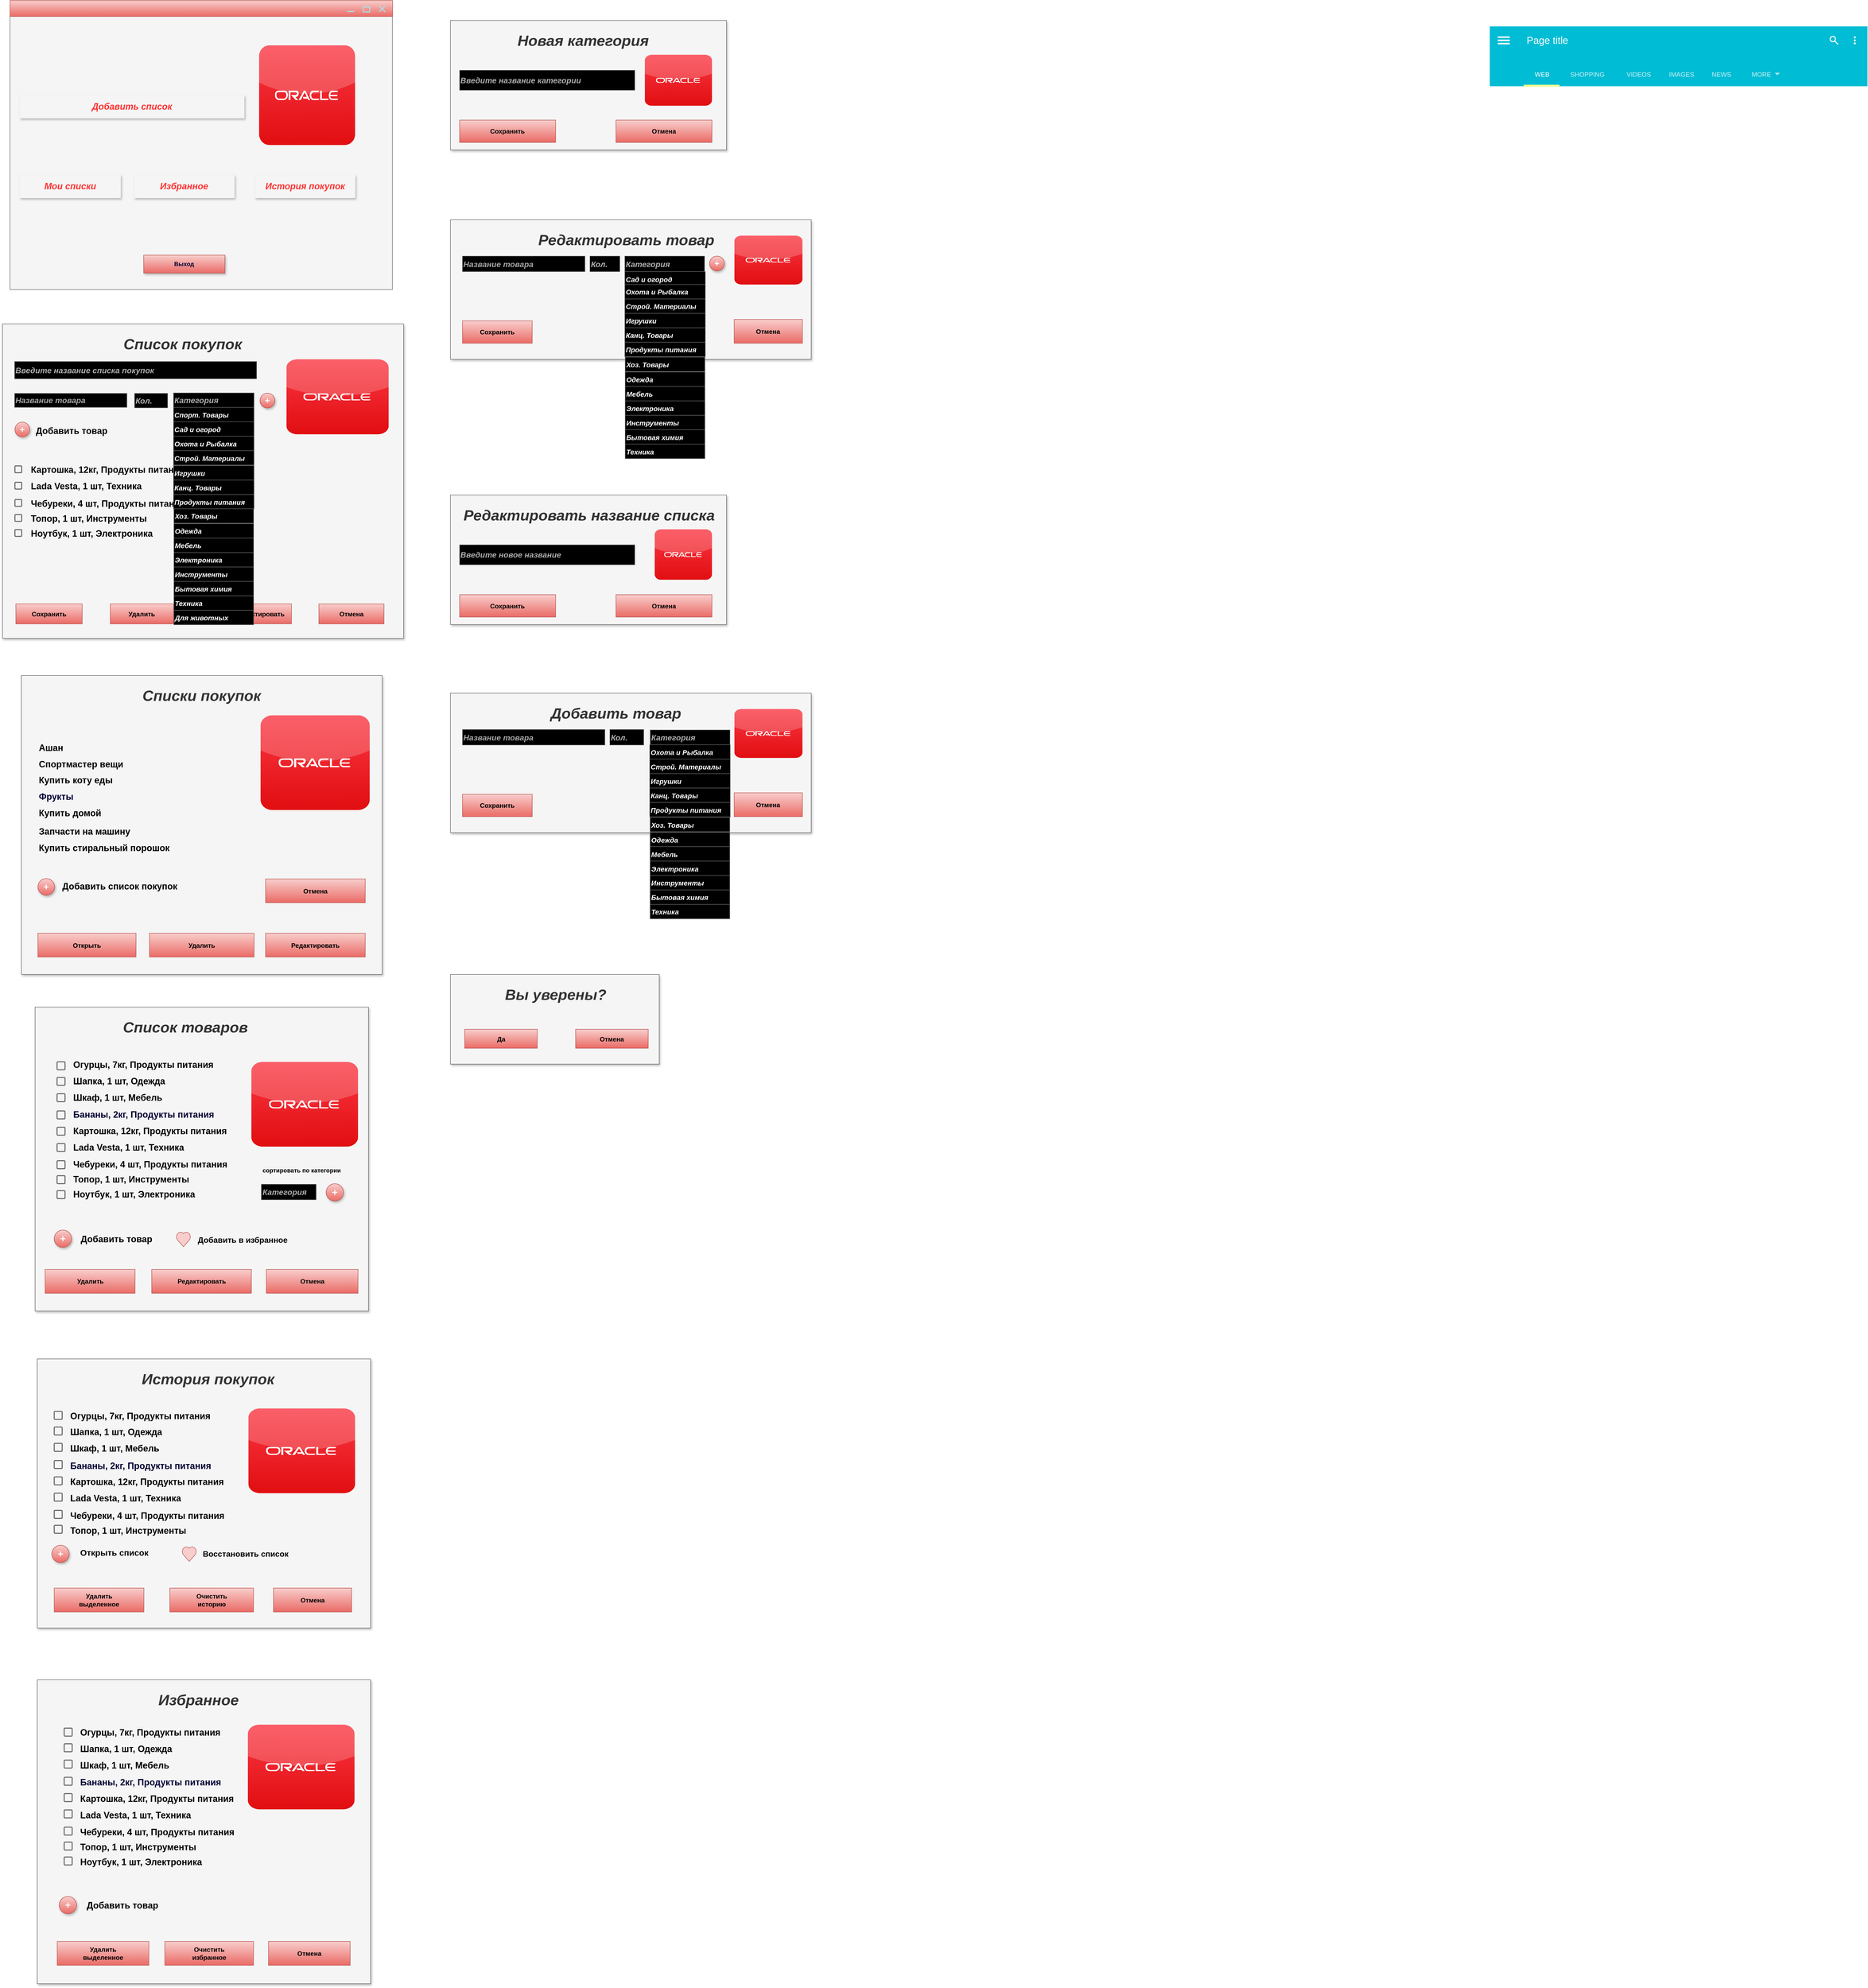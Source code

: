 <mxfile version="24.7.10">
  <diagram name="Страница — 1" id="7iHMDO9JaZv17xm5i7rZ">
    <mxGraphModel dx="1434" dy="814" grid="1" gridSize="10" guides="1" tooltips="1" connect="1" arrows="1" fold="1" page="1" pageScale="1" pageWidth="827" pageHeight="1169" math="0" shadow="0">
      <root>
        <mxCell id="0" />
        <mxCell id="1" parent="0" />
        <mxCell id="835w0tKPbX5rP-sIl0Z1-23" value="" style="dashed=0;align=center;fontSize=18;shape=rect;fillColor=#f5f5f5;strokeColor=#666666;fontColor=#333333;" parent="1" vertex="1">
          <mxGeometry x="80" y="110" width="767.5" height="550" as="geometry" />
        </mxCell>
        <mxCell id="ZNczbAX3ycEOwHUZUEnH-1" value="&lt;font color=&quot;#000033&quot;&gt;Выход&lt;/font&gt;" style="whiteSpace=wrap;html=1;dashed=0;align=center;fontSize=12;shape=rect;fillColor=#f8cecc;strokeColor=#b85450;fontStyle=1;shadow=1;gradientColor=#ea6b66;" parent="1" vertex="1">
          <mxGeometry x="348.37" y="591" width="163" height="36" as="geometry" />
        </mxCell>
        <mxCell id="ZNczbAX3ycEOwHUZUEnH-23" value="                           Список покупок" style="dashed=0;shape=rect;fillColor=#f5f5f5;strokeColor=#666666;shadow=1;fontColor=#333333;fontSize=30;fontStyle=3;verticalAlign=top;spacingBottom=0;spacingLeft=16;spacingTop=15;align=left;movable=1;resizable=1;rotatable=1;deletable=1;editable=1;locked=0;connectable=1;" parent="1" vertex="1">
          <mxGeometry x="65" y="729" width="805" height="631" as="geometry" />
        </mxCell>
        <mxCell id="ZNczbAX3ycEOwHUZUEnH-26" value="&lt;b style=&quot;&quot;&gt;&lt;i style=&quot;&quot;&gt;&lt;font color=&quot;#a3a3a3&quot;&gt;Название товара&lt;/font&gt;&lt;/i&gt;&lt;/b&gt;" style="text;fontSize=16;verticalAlign=middle;fillColor=#000000;whiteSpace=wrap;html=1;strokeColor=#666666;gradientColor=none;movable=0;resizable=0;rotatable=0;deletable=0;editable=0;locked=1;connectable=0;" parent="ZNczbAX3ycEOwHUZUEnH-23" vertex="1">
          <mxGeometry x="24.37" y="139.41" width="225.38" height="28.09" as="geometry" />
        </mxCell>
        <mxCell id="ZNczbAX3ycEOwHUZUEnH-28" value="Сохранить" style="shape=rect;fontSize=13;strokeColor=#b85450;fillColor=#f8cecc;fontStyle=1;whiteSpace=wrap;html=1;gradientColor=#ea6b66;movable=0;resizable=0;rotatable=0;deletable=0;editable=0;locked=1;connectable=0;" parent="ZNczbAX3ycEOwHUZUEnH-23" vertex="1">
          <mxGeometry x="26.84" y="561.867" width="133.16" height="40.133" as="geometry" />
        </mxCell>
        <mxCell id="ZNczbAX3ycEOwHUZUEnH-12" value="&lt;b style=&quot;&quot;&gt;&lt;i style=&quot;&quot;&gt;&lt;font color=&quot;#ababab&quot;&gt;Введите название списка покупок&lt;/font&gt;&lt;/i&gt;&lt;/b&gt;" style="text;fontSize=16;verticalAlign=middle;fillColor=#000000;whiteSpace=wrap;html=1;strokeColor=#666666;gradientColor=none;movable=1;resizable=1;rotatable=1;deletable=1;editable=1;locked=0;connectable=1;" parent="ZNczbAX3ycEOwHUZUEnH-23" vertex="1">
          <mxGeometry x="24.37" y="75.482" width="485.63" height="34.712" as="geometry" />
        </mxCell>
        <mxCell id="Om5FwkxhaiSLyp4vVOih-11" value="&lt;b style=&quot;&quot;&gt;&lt;i style=&quot;&quot;&gt;&lt;font color=&quot;#b0b0b0&quot;&gt;Кол.&lt;/font&gt;&lt;/i&gt;&lt;/b&gt;" style="text;fontSize=16;verticalAlign=middle;fillColor=#000000;whiteSpace=wrap;html=1;strokeColor=#666666;gradientColor=none;movable=0;resizable=0;rotatable=0;deletable=0;editable=0;locked=1;connectable=0;" parent="ZNczbAX3ycEOwHUZUEnH-23" vertex="1">
          <mxGeometry x="265.12" y="139.41" width="66.28" height="28.96" as="geometry" />
        </mxCell>
        <mxCell id="Om5FwkxhaiSLyp4vVOih-7" value="" style="shape=ellipse;fillColor=#f8cecc;strokeColor=#b85450;shadow=1;aspect=fixed;sketch=0;html=1;labelPosition=center;verticalLabelPosition=bottom;align=center;verticalAlign=top;gradientColor=#ea6b66;movable=0;resizable=0;rotatable=0;deletable=0;editable=0;locked=1;connectable=0;" parent="ZNczbAX3ycEOwHUZUEnH-23" vertex="1">
          <mxGeometry x="24.954" y="197.095" width="29.708" height="29.708" as="geometry" />
        </mxCell>
        <mxCell id="Om5FwkxhaiSLyp4vVOih-8" value="" style="dashed=0;html=1;shape=mxgraph.gmdl.plus;strokeColor=#ffffff;strokeWidth=2;shadow=0;sketch=0;" parent="Om5FwkxhaiSLyp4vVOih-7" vertex="1">
          <mxGeometry x="10.61" y="10.61" width="8.488" height="8.488" as="geometry" />
        </mxCell>
        <mxCell id="Om5FwkxhaiSLyp4vVOih-9" value="&lt;b&gt;&lt;font style=&quot;font-size: 18px;&quot;&gt;Добавить товар&lt;/font&gt;&lt;/b&gt;" style="text;fontSize=16;verticalAlign=middle;strokeColor=none;fillColor=none;whiteSpace=wrap;html=1;movable=1;resizable=1;rotatable=1;deletable=1;editable=1;locked=0;connectable=1;" parent="ZNczbAX3ycEOwHUZUEnH-23" vertex="1">
          <mxGeometry x="65.002" y="197.095" width="170.812" height="35.077" as="geometry" />
        </mxCell>
        <mxCell id="Om5FwkxhaiSLyp4vVOih-15" value="&lt;b style=&quot;&quot;&gt;&lt;i style=&quot;&quot;&gt;&lt;font color=&quot;#adadad&quot;&gt;Категория&lt;/font&gt;&lt;/i&gt;&lt;/b&gt;" style="text;fontSize=16;verticalAlign=middle;fillColor=#000000;whiteSpace=wrap;html=1;strokeColor=#666666;gradientColor=none;movable=0;resizable=0;rotatable=0;deletable=0;editable=0;locked=1;connectable=0;" parent="ZNczbAX3ycEOwHUZUEnH-23" vertex="1">
          <mxGeometry x="343.287" y="138.55" width="161.547" height="28.96" as="geometry" />
        </mxCell>
        <mxCell id="Om5FwkxhaiSLyp4vVOih-52" value="" style="dashed=0;outlineConnect=0;html=1;align=center;labelPosition=center;verticalLabelPosition=bottom;verticalAlign=top;shape=mxgraph.webicons.oracle;fillColor=#FA3743;gradientColor=#E10E11;movable=1;resizable=1;rotatable=1;deletable=1;editable=1;locked=0;connectable=1;" parent="ZNczbAX3ycEOwHUZUEnH-23" vertex="1">
          <mxGeometry x="570" y="70.997" width="204.92" height="150.5" as="geometry" />
        </mxCell>
        <mxCell id="Om5FwkxhaiSLyp4vVOih-72" value="&lt;span style=&quot;font-weight: 700; text-align: center;&quot;&gt;&lt;font size=&quot;1&quot; style=&quot;&quot; color=&quot;#ffffff&quot;&gt;&lt;i style=&quot;font-size: 14px;&quot;&gt;Охота и Рыбалка&lt;/i&gt;&lt;/font&gt;&lt;/span&gt;" style="text;fontSize=16;verticalAlign=middle;fillColor=#000000;whiteSpace=wrap;html=1;strokeColor=#666666;gradientColor=none;movable=0;resizable=0;rotatable=0;deletable=0;editable=0;locked=1;connectable=0;" parent="ZNczbAX3ycEOwHUZUEnH-23" vertex="1">
          <mxGeometry x="343.287" y="225.43" width="161.547" height="28.96" as="geometry" />
        </mxCell>
        <mxCell id="Om5FwkxhaiSLyp4vVOih-71" value="&lt;span style=&quot;text-align: center;&quot;&gt;&lt;font size=&quot;1&quot; style=&quot;&quot; color=&quot;#ffffff&quot;&gt;&lt;i style=&quot;&quot;&gt;&lt;b style=&quot;font-size: 14px;&quot;&gt;Сад и огород&lt;/b&gt;&lt;/i&gt;&lt;/font&gt;&lt;/span&gt;" style="text;fontSize=16;verticalAlign=middle;fillColor=#000000;whiteSpace=wrap;html=1;strokeColor=#666666;gradientColor=none;movable=0;resizable=0;rotatable=0;deletable=0;editable=0;locked=1;connectable=0;" parent="ZNczbAX3ycEOwHUZUEnH-23" vertex="1">
          <mxGeometry x="343.287" y="196.47" width="161.547" height="28.96" as="geometry" />
        </mxCell>
        <mxCell id="Om5FwkxhaiSLyp4vVOih-68" value="&lt;font size=&quot;1&quot; style=&quot;&quot; color=&quot;#ffffff&quot;&gt;&lt;b style=&quot;&quot;&gt;&lt;i style=&quot;font-size: 14px;&quot;&gt;Спорт. Товары&lt;/i&gt;&lt;/b&gt;&lt;/font&gt;" style="text;fontSize=16;verticalAlign=middle;fillColor=#000000;whiteSpace=wrap;html=1;strokeColor=#666666;gradientColor=none;movable=0;resizable=0;rotatable=0;deletable=0;editable=0;locked=1;connectable=0;" parent="ZNczbAX3ycEOwHUZUEnH-23" vertex="1">
          <mxGeometry x="343.287" y="167.51" width="161.547" height="28.96" as="geometry" />
        </mxCell>
        <mxCell id="Om5FwkxhaiSLyp4vVOih-73" value="&lt;span style=&quot;font-weight: 700; text-align: center;&quot;&gt;&lt;font size=&quot;1&quot; style=&quot;&quot; color=&quot;#ffffff&quot;&gt;&lt;i style=&quot;font-size: 14px;&quot;&gt;Строй. Материалы&lt;/i&gt;&lt;/font&gt;&lt;/span&gt;" style="text;fontSize=16;verticalAlign=middle;fillColor=#000000;whiteSpace=wrap;html=1;strokeColor=#666666;gradientColor=none;movable=0;resizable=0;rotatable=0;deletable=0;editable=0;locked=1;connectable=0;" parent="ZNczbAX3ycEOwHUZUEnH-23" vertex="1">
          <mxGeometry x="343.287" y="254.39" width="161.547" height="28.96" as="geometry" />
        </mxCell>
        <mxCell id="Om5FwkxhaiSLyp4vVOih-70" value="&lt;span style=&quot;font-weight: 700; text-align: center;&quot;&gt;&lt;font color=&quot;#ffffff&quot; style=&quot;font-size: 14px;&quot;&gt;&lt;i&gt;Канц. Товары&lt;/i&gt;&lt;/font&gt;&lt;/span&gt;" style="text;fontSize=16;verticalAlign=middle;fillColor=#000000;whiteSpace=wrap;html=1;strokeColor=#666666;gradientColor=none;movable=0;resizable=0;rotatable=0;deletable=0;editable=0;locked=1;connectable=0;" parent="ZNczbAX3ycEOwHUZUEnH-23" vertex="1">
          <mxGeometry x="343.287" y="313.351" width="161.547" height="29.057" as="geometry" />
        </mxCell>
        <mxCell id="m0QXF2XwWmVyPDSkMAsk-23" value="" style="shape=ellipse;fillColor=#f8cecc;strokeColor=#b85450;shadow=1;aspect=fixed;sketch=0;html=1;labelPosition=center;verticalLabelPosition=bottom;align=center;verticalAlign=top;gradientColor=#ea6b66;movable=1;resizable=1;rotatable=1;deletable=1;editable=1;locked=0;connectable=1;" parent="ZNczbAX3ycEOwHUZUEnH-23" vertex="1">
          <mxGeometry x="516.824" y="139.012" width="29.708" height="29.708" as="geometry" />
        </mxCell>
        <mxCell id="m0QXF2XwWmVyPDSkMAsk-24" value="" style="dashed=0;html=1;shape=mxgraph.gmdl.plus;strokeColor=#ffffff;strokeWidth=2;shadow=0;sketch=0;" parent="m0QXF2XwWmVyPDSkMAsk-23" vertex="1">
          <mxGeometry x="10.61" y="10.61" width="8.488" height="8.488" as="geometry" />
        </mxCell>
        <mxCell id="m0QXF2XwWmVyPDSkMAsk-25" value="&lt;b&gt;&lt;font style=&quot;font-size: 18px;&quot;&gt;Картошка, 12кг, Продукты питания&lt;/font&gt;&lt;/b&gt;" style="text;fontSize=16;verticalAlign=middle;strokeColor=none;fillColor=none;whiteSpace=wrap;html=1;movable=0;resizable=0;rotatable=0;deletable=0;editable=0;locked=1;connectable=0;" parent="ZNczbAX3ycEOwHUZUEnH-23" vertex="1">
          <mxGeometry x="54.95" y="276.669" width="340" height="32.839" as="geometry" />
        </mxCell>
        <mxCell id="m0QXF2XwWmVyPDSkMAsk-26" value="&lt;b&gt;&lt;font style=&quot;font-size: 18px;&quot;&gt;Lada Vesta, 1 шт, Техника&lt;/font&gt;&lt;/b&gt;" style="text;fontSize=16;verticalAlign=middle;strokeColor=none;fillColor=none;whiteSpace=wrap;html=1;movable=0;resizable=0;rotatable=0;deletable=0;editable=0;locked=1;connectable=0;" parent="ZNczbAX3ycEOwHUZUEnH-23" vertex="1">
          <mxGeometry x="54.95" y="309.509" width="350" height="32.839" as="geometry" />
        </mxCell>
        <mxCell id="m0QXF2XwWmVyPDSkMAsk-27" value="&lt;b&gt;&lt;font style=&quot;font-size: 18px;&quot;&gt;Чебуреки, 4 шт, Продукты питания&lt;/font&gt;&lt;/b&gt;" style="text;fontSize=16;verticalAlign=middle;strokeColor=none;fillColor=none;whiteSpace=wrap;html=1;movable=0;resizable=0;rotatable=0;deletable=0;editable=0;locked=1;connectable=0;" parent="ZNczbAX3ycEOwHUZUEnH-23" vertex="1">
          <mxGeometry x="54.95" y="344.164" width="320" height="32.839" as="geometry" />
        </mxCell>
        <mxCell id="m0QXF2XwWmVyPDSkMAsk-28" value="&lt;b&gt;&lt;font style=&quot;font-size: 18px;&quot;&gt;Топор, 1 шт, Инструменты&lt;/font&gt;&lt;/b&gt;" style="text;fontSize=16;verticalAlign=middle;strokeColor=none;fillColor=none;whiteSpace=wrap;html=1;movable=0;resizable=0;rotatable=0;deletable=0;editable=0;locked=1;connectable=0;" parent="ZNczbAX3ycEOwHUZUEnH-23" vertex="1">
          <mxGeometry x="54.95" y="374.264" width="320" height="32.839" as="geometry" />
        </mxCell>
        <mxCell id="m0QXF2XwWmVyPDSkMAsk-29" value="&lt;b&gt;&lt;font style=&quot;font-size: 18px;&quot;&gt;Ноутбук, 1 шт, Электроника&lt;/font&gt;&lt;/b&gt;" style="text;fontSize=16;verticalAlign=middle;strokeColor=none;fillColor=none;whiteSpace=wrap;html=1;movable=0;resizable=0;rotatable=0;deletable=0;editable=0;locked=1;connectable=0;" parent="ZNczbAX3ycEOwHUZUEnH-23" vertex="1">
          <mxGeometry x="54.95" y="404.364" width="320" height="32.839" as="geometry" />
        </mxCell>
        <mxCell id="m0QXF2XwWmVyPDSkMAsk-30" value="" style="dashed=0;labelPosition=right;align=left;shape=mxgraph.gmdl.checkbox;strokeColor=#666666;fillColor=none;strokeWidth=2;aspect=fixed;sketch=0;html=1;movable=0;resizable=0;rotatable=0;deletable=0;editable=0;locked=1;connectable=0;" parent="ZNczbAX3ycEOwHUZUEnH-23" vertex="1">
          <mxGeometry x="24.95" y="285.057" width="13.581" height="13.581" as="geometry" />
        </mxCell>
        <mxCell id="m0QXF2XwWmVyPDSkMAsk-31" value="" style="dashed=0;labelPosition=right;align=left;shape=mxgraph.gmdl.checkbox;strokeColor=#666666;fillColor=none;strokeWidth=2;aspect=fixed;sketch=0;html=1;movable=0;resizable=0;rotatable=0;deletable=0;editable=0;locked=1;connectable=0;" parent="ZNczbAX3ycEOwHUZUEnH-23" vertex="1">
          <mxGeometry x="24.95" y="317.896" width="13.581" height="13.581" as="geometry" />
        </mxCell>
        <mxCell id="m0QXF2XwWmVyPDSkMAsk-32" value="" style="dashed=0;labelPosition=right;align=left;shape=mxgraph.gmdl.checkbox;strokeColor=#666666;fillColor=none;strokeWidth=2;aspect=fixed;sketch=0;html=1;movable=0;resizable=0;rotatable=0;deletable=0;editable=0;locked=1;connectable=0;" parent="ZNczbAX3ycEOwHUZUEnH-23" vertex="1">
          <mxGeometry x="24.95" y="352.552" width="13.581" height="13.581" as="geometry" />
        </mxCell>
        <mxCell id="m0QXF2XwWmVyPDSkMAsk-33" value="" style="dashed=0;labelPosition=right;align=left;shape=mxgraph.gmdl.checkbox;strokeColor=#666666;fillColor=none;strokeWidth=2;aspect=fixed;sketch=0;html=1;movable=0;resizable=0;rotatable=0;deletable=0;editable=0;locked=1;connectable=0;" parent="ZNczbAX3ycEOwHUZUEnH-23" vertex="1">
          <mxGeometry x="24.95" y="382.652" width="13.581" height="13.581" as="geometry" />
        </mxCell>
        <mxCell id="m0QXF2XwWmVyPDSkMAsk-34" value="" style="dashed=0;labelPosition=right;align=left;shape=mxgraph.gmdl.checkbox;strokeColor=#666666;fillColor=none;strokeWidth=2;aspect=fixed;sketch=0;html=1;movable=0;resizable=0;rotatable=0;deletable=0;editable=0;locked=1;connectable=0;" parent="ZNczbAX3ycEOwHUZUEnH-23" vertex="1">
          <mxGeometry x="24.95" y="412.752" width="13.581" height="13.581" as="geometry" />
        </mxCell>
        <mxCell id="m0QXF2XwWmVyPDSkMAsk-38" value="" style="dashed=0;html=1;shape=mxgraph.gmdl.health;strokeColor=none;fillColor=#737373;shadow=0;sketch=0;html=1;labelPosition=center;verticalLabelPosition=bottom;align=center;verticalAlign=top;" parent="ZNczbAX3ycEOwHUZUEnH-23" vertex="1">
          <mxGeometry x="420.44" y="355.897" width="21.51" height="19.04" as="geometry" />
        </mxCell>
        <mxCell id="m0QXF2XwWmVyPDSkMAsk-39" value="" style="dashed=0;html=1;shape=mxgraph.gmdl.health;strokeColor=none;fillColor=#737373;shadow=0;sketch=0;html=1;labelPosition=center;verticalLabelPosition=bottom;align=center;verticalAlign=top;" parent="ZNczbAX3ycEOwHUZUEnH-23" vertex="1">
          <mxGeometry x="420.44" y="388.147" width="21.51" height="19.04" as="geometry" />
        </mxCell>
        <mxCell id="Om5FwkxhaiSLyp4vVOih-67" value="&lt;span style=&quot;font-weight: 700; text-align: center;&quot;&gt;&lt;font style=&quot;font-size: 14px;&quot; color=&quot;#ffffff&quot;&gt;&lt;i&gt;Продукты питания&lt;/i&gt;&lt;/font&gt;&lt;/span&gt;" style="text;fontSize=16;verticalAlign=middle;fillColor=#000000;whiteSpace=wrap;html=1;strokeColor=#666666;gradientColor=none;movable=0;resizable=0;rotatable=0;deletable=0;editable=0;locked=1;connectable=0;" parent="ZNczbAX3ycEOwHUZUEnH-23" vertex="1">
          <mxGeometry x="343.287" y="342.408" width="161.547" height="29.057" as="geometry" />
        </mxCell>
        <mxCell id="Om5FwkxhaiSLyp4vVOih-74" value="&lt;span style=&quot;font-weight: 700; text-align: center;&quot;&gt;&lt;font size=&quot;1&quot; style=&quot;&quot; color=&quot;#ffffff&quot;&gt;&lt;i style=&quot;font-size: 14px;&quot;&gt;Игрушки&lt;/i&gt;&lt;/font&gt;&lt;/span&gt;" style="text;fontSize=16;verticalAlign=middle;fillColor=#000000;whiteSpace=wrap;html=1;strokeColor=#666666;gradientColor=none;movable=0;resizable=0;rotatable=0;deletable=0;editable=0;locked=1;connectable=0;" parent="ZNczbAX3ycEOwHUZUEnH-23" vertex="1">
          <mxGeometry x="343.287" y="284.295" width="161.547" height="29.057" as="geometry" />
        </mxCell>
        <mxCell id="m0QXF2XwWmVyPDSkMAsk-41" value="Удалить" style="shape=rect;fontSize=13;strokeColor=#b85450;fillColor=#f8cecc;fontStyle=1;whiteSpace=wrap;html=1;gradientColor=#ea6b66;movable=0;resizable=0;rotatable=0;deletable=0;editable=0;locked=1;connectable=0;" parent="ZNczbAX3ycEOwHUZUEnH-23" vertex="1">
          <mxGeometry x="216.29" y="561.867" width="127" height="40.133" as="geometry" />
        </mxCell>
        <mxCell id="Om5FwkxhaiSLyp4vVOih-13" value="Отмена" style="shape=rect;fontSize=13;strokeColor=#b85450;fillColor=#f8cecc;fontStyle=1;whiteSpace=wrap;html=1;gradientColor=#ea6b66;movable=0;resizable=0;rotatable=0;deletable=0;editable=0;locked=1;connectable=0;" parent="ZNczbAX3ycEOwHUZUEnH-23" vertex="1">
          <mxGeometry x="635" y="562" width="130.63" height="40" as="geometry" />
        </mxCell>
        <mxCell id="m0QXF2XwWmVyPDSkMAsk-40" value="Редактировать" style="shape=rect;fontSize=13;strokeColor=#b85450;fillColor=#f8cecc;fontStyle=1;whiteSpace=wrap;html=1;gradientColor=#ea6b66;movable=0;resizable=0;rotatable=0;deletable=0;editable=0;locked=1;connectable=0;" parent="ZNczbAX3ycEOwHUZUEnH-23" vertex="1">
          <mxGeometry x="455" y="561.87" width="125" height="40" as="geometry" />
        </mxCell>
        <mxCell id="Om5FwkxhaiSLyp4vVOih-16" value="                           Списки покупок" style="dashed=0;shape=rect;fillColor=#f5f5f5;strokeColor=#666666;shadow=1;fontColor=#333333;fontSize=30;fontStyle=3;verticalAlign=top;spacingBottom=0;spacingLeft=16;spacingTop=15;align=left;" parent="1" vertex="1">
          <mxGeometry x="103" y="1434.53" width="724" height="600" as="geometry" />
        </mxCell>
        <mxCell id="Om5FwkxhaiSLyp4vVOih-22" value="" style="shape=ellipse;fillColor=#f8cecc;strokeColor=#b85450;shadow=1;aspect=fixed;sketch=0;html=1;labelPosition=center;verticalLabelPosition=bottom;align=center;verticalAlign=top;gradientColor=#ea6b66;" parent="Om5FwkxhaiSLyp4vVOih-16" vertex="1">
          <mxGeometry x="33" y="407.49" width="33.59" height="33.59" as="geometry" />
        </mxCell>
        <mxCell id="Om5FwkxhaiSLyp4vVOih-23" value="" style="dashed=0;html=1;shape=mxgraph.gmdl.plus;strokeColor=#ffffff;strokeWidth=2;shadow=0;sketch=0;" parent="Om5FwkxhaiSLyp4vVOih-22" vertex="1">
          <mxGeometry x="11.996" y="11.996" width="9.597" height="9.597" as="geometry" />
        </mxCell>
        <mxCell id="Om5FwkxhaiSLyp4vVOih-24" value="&lt;b&gt;&lt;font style=&quot;font-size: 18px;&quot;&gt;Добавить список покупок&lt;/font&gt;&lt;/b&gt;" style="text;fontSize=16;verticalAlign=middle;strokeColor=none;fillColor=none;whiteSpace=wrap;html=1;" parent="Om5FwkxhaiSLyp4vVOih-16" vertex="1">
          <mxGeometry x="79.999" y="407.487" width="255.921" height="32.727" as="geometry" />
        </mxCell>
        <mxCell id="Om5FwkxhaiSLyp4vVOih-27" value="&lt;b&gt;&lt;font style=&quot;font-size: 18px;&quot;&gt;Ашан&lt;/font&gt;&lt;/b&gt;" style="text;fontSize=16;verticalAlign=middle;strokeColor=none;fillColor=none;whiteSpace=wrap;html=1;" parent="Om5FwkxhaiSLyp4vVOih-16" vertex="1">
          <mxGeometry x="33" y="129.08" width="447" height="32.73" as="geometry" />
        </mxCell>
        <mxCell id="Om5FwkxhaiSLyp4vVOih-28" value="&lt;b&gt;&lt;font style=&quot;font-size: 18px;&quot;&gt;Спортмастер вещи&lt;/font&gt;&lt;/b&gt;" style="text;fontSize=16;verticalAlign=middle;strokeColor=none;fillColor=none;whiteSpace=wrap;html=1;" parent="Om5FwkxhaiSLyp4vVOih-16" vertex="1">
          <mxGeometry x="33" y="161.81" width="447" height="32.73" as="geometry" />
        </mxCell>
        <mxCell id="Om5FwkxhaiSLyp4vVOih-29" value="&lt;span style=&quot;font-size: 18px;&quot;&gt;&lt;b&gt;Купить коту еды&lt;/b&gt;&lt;/span&gt;" style="text;fontSize=16;verticalAlign=middle;strokeColor=none;fillColor=none;whiteSpace=wrap;html=1;" parent="Om5FwkxhaiSLyp4vVOih-16" vertex="1">
          <mxGeometry x="33" y="194.54" width="447" height="32.73" as="geometry" />
        </mxCell>
        <mxCell id="Om5FwkxhaiSLyp4vVOih-30" value="&lt;b&gt;&lt;font color=&quot;#000033&quot; style=&quot;font-size: 18px;&quot;&gt;Фрукты&lt;/font&gt;&lt;/b&gt;" style="text;fontSize=16;verticalAlign=middle;strokeColor=none;fillColor=none;whiteSpace=wrap;html=1;" parent="Om5FwkxhaiSLyp4vVOih-16" vertex="1">
          <mxGeometry x="33" y="227.27" width="437" height="32.73" as="geometry" />
        </mxCell>
        <mxCell id="ZNczbAX3ycEOwHUZUEnH-30" value="" style="dashed=0;outlineConnect=0;html=1;align=center;labelPosition=center;verticalLabelPosition=bottom;verticalAlign=top;shape=mxgraph.webicons.oracle;fillColor=#FA3743;gradientColor=#E10E11" parent="Om5FwkxhaiSLyp4vVOih-16" vertex="1">
          <mxGeometry x="480" y="80" width="218.95" height="190" as="geometry" />
        </mxCell>
        <mxCell id="Om5FwkxhaiSLyp4vVOih-31" value="Открыть" style="shape=rect;fontSize=13;strokeColor=#b85450;fillColor=#f8cecc;fontStyle=1;whiteSpace=wrap;html=1;gradientColor=#ea6b66;" parent="Om5FwkxhaiSLyp4vVOih-16" vertex="1">
          <mxGeometry x="33" y="517.22" width="197" height="47.77" as="geometry" />
        </mxCell>
        <mxCell id="Om5FwkxhaiSLyp4vVOih-33" value="&lt;span style=&quot;font-size: 18px;&quot;&gt;&lt;b&gt;Купить домой&lt;/b&gt;&lt;/span&gt;" style="text;fontSize=16;verticalAlign=middle;strokeColor=none;fillColor=none;whiteSpace=wrap;html=1;" parent="Om5FwkxhaiSLyp4vVOih-16" vertex="1">
          <mxGeometry x="33" y="260" width="437" height="32.73" as="geometry" />
        </mxCell>
        <mxCell id="Om5FwkxhaiSLyp4vVOih-34" value="&lt;b&gt;&lt;font style=&quot;font-size: 18px;&quot;&gt;Запчасти на машину&lt;/font&gt;&lt;/b&gt;" style="text;fontSize=16;verticalAlign=middle;strokeColor=none;fillColor=none;whiteSpace=wrap;html=1;" parent="Om5FwkxhaiSLyp4vVOih-16" vertex="1">
          <mxGeometry x="33" y="297.27" width="437" height="32.73" as="geometry" />
        </mxCell>
        <mxCell id="Om5FwkxhaiSLyp4vVOih-35" value="&lt;b&gt;&lt;font style=&quot;font-size: 18px;&quot;&gt;Купить стиральный порошок&lt;/font&gt;&lt;/b&gt;" style="text;fontSize=16;verticalAlign=middle;strokeColor=none;fillColor=none;whiteSpace=wrap;html=1;" parent="Om5FwkxhaiSLyp4vVOih-16" vertex="1">
          <mxGeometry x="33" y="330" width="427" height="32.73" as="geometry" />
        </mxCell>
        <mxCell id="Om5FwkxhaiSLyp4vVOih-54" value="Редактировать" style="shape=rect;fontSize=13;strokeColor=#b85450;fillColor=#f8cecc;fontStyle=1;whiteSpace=wrap;html=1;gradientColor=#ea6b66;" parent="Om5FwkxhaiSLyp4vVOih-16" vertex="1">
          <mxGeometry x="490" y="517.22" width="200" height="47.77" as="geometry" />
        </mxCell>
        <mxCell id="Om5FwkxhaiSLyp4vVOih-53" value="Удалить" style="shape=rect;fontSize=13;strokeColor=#b85450;fillColor=#f8cecc;fontStyle=1;whiteSpace=wrap;html=1;gradientColor=#ea6b66;" parent="Om5FwkxhaiSLyp4vVOih-16" vertex="1">
          <mxGeometry x="257" y="517.22" width="210" height="47.77" as="geometry" />
        </mxCell>
        <mxCell id="E5LjbTKkrN9vk3fWlF7o-57" value="Отмена" style="shape=rect;fontSize=13;strokeColor=#b85450;fillColor=#f8cecc;fontStyle=1;whiteSpace=wrap;html=1;gradientColor=#ea6b66;" parent="Om5FwkxhaiSLyp4vVOih-16" vertex="1">
          <mxGeometry x="490" y="408.36" width="200" height="47.77" as="geometry" />
        </mxCell>
        <mxCell id="Om5FwkxhaiSLyp4vVOih-69" value="&lt;span style=&quot;font-weight: 700; text-align: center;&quot;&gt;&lt;font size=&quot;1&quot; style=&quot;&quot; color=&quot;#ffffff&quot;&gt;&lt;i style=&quot;font-size: 14px;&quot;&gt;Хоз. Товары&lt;/i&gt;&lt;/font&gt;&lt;/span&gt;" style="text;fontSize=16;verticalAlign=middle;fillColor=#000000;whiteSpace=wrap;html=1;strokeColor=#666666;gradientColor=none;movable=0;resizable=0;rotatable=0;deletable=0;editable=0;locked=1;connectable=0;" parent="1" vertex="1">
          <mxGeometry x="409" y="1100" width="160" height="28.96" as="geometry" />
        </mxCell>
        <mxCell id="Om5FwkxhaiSLyp4vVOih-76" value="&lt;span style=&quot;font-weight: 700; text-align: center;&quot;&gt;&lt;font color=&quot;#ffffff&quot; style=&quot;font-size: 14px;&quot;&gt;&lt;i&gt;Одежда&lt;/i&gt;&lt;/font&gt;&lt;/span&gt;" style="text;fontSize=16;verticalAlign=middle;fillColor=#000000;whiteSpace=wrap;html=1;strokeColor=#666666;gradientColor=none;movable=0;resizable=0;rotatable=0;deletable=0;editable=0;locked=1;connectable=0;" parent="1" vertex="1">
          <mxGeometry x="409" y="1130" width="160" height="28.96" as="geometry" />
        </mxCell>
        <mxCell id="Om5FwkxhaiSLyp4vVOih-77" value="&lt;span style=&quot;font-weight: 700; text-align: center;&quot;&gt;&lt;font color=&quot;#ffffff&quot; style=&quot;font-size: 14px;&quot;&gt;&lt;i&gt;Мебель&lt;/i&gt;&lt;/font&gt;&lt;/span&gt;" style="text;fontSize=16;verticalAlign=middle;fillColor=#000000;whiteSpace=wrap;html=1;strokeColor=#666666;gradientColor=none;movable=0;resizable=0;rotatable=0;deletable=0;editable=0;locked=1;connectable=0;" parent="1" vertex="1">
          <mxGeometry x="409" y="1158.96" width="160" height="28.96" as="geometry" />
        </mxCell>
        <mxCell id="Om5FwkxhaiSLyp4vVOih-78" value="&lt;span style=&quot;font-size: 14px; font-weight: 700; text-align: center;&quot;&gt;&lt;font color=&quot;#ffffff&quot;&gt;&lt;i&gt;Электроника&lt;/i&gt;&lt;/font&gt;&lt;/span&gt;" style="text;fontSize=16;verticalAlign=middle;fillColor=#000000;whiteSpace=wrap;html=1;strokeColor=#666666;gradientColor=none;movable=0;resizable=0;rotatable=0;deletable=0;editable=0;locked=1;connectable=0;" parent="1" vertex="1">
          <mxGeometry x="409" y="1187.92" width="160" height="28.96" as="geometry" />
        </mxCell>
        <mxCell id="Om5FwkxhaiSLyp4vVOih-79" value="&lt;span style=&quot;font-weight: 700; text-align: center;&quot;&gt;&lt;font color=&quot;#ffffff&quot; style=&quot;font-size: 14px;&quot;&gt;&lt;i&gt;Инструменты&lt;/i&gt;&lt;/font&gt;&lt;/span&gt;" style="text;fontSize=16;verticalAlign=middle;fillColor=#000000;whiteSpace=wrap;html=1;strokeColor=#666666;gradientColor=none;movable=0;resizable=0;rotatable=0;deletable=0;editable=0;locked=1;connectable=0;" parent="1" vertex="1">
          <mxGeometry x="409" y="1216.88" width="160" height="28.96" as="geometry" />
        </mxCell>
        <mxCell id="Om5FwkxhaiSLyp4vVOih-80" value="&lt;span style=&quot;font-weight: 700; text-align: center;&quot;&gt;&lt;font color=&quot;#ffffff&quot; style=&quot;font-size: 14px;&quot;&gt;&lt;i&gt;Бытовая химия&lt;/i&gt;&lt;/font&gt;&lt;/span&gt;" style="text;fontSize=16;verticalAlign=middle;fillColor=#000000;whiteSpace=wrap;html=1;strokeColor=#666666;gradientColor=none;movable=0;resizable=0;rotatable=0;deletable=0;editable=0;locked=1;connectable=0;" parent="1" vertex="1">
          <mxGeometry x="409" y="1245.84" width="160" height="28.96" as="geometry" />
        </mxCell>
        <mxCell id="Om5FwkxhaiSLyp4vVOih-81" value="&lt;span style=&quot;font-weight: 700; text-align: center;&quot;&gt;&lt;font color=&quot;#ffffff&quot; style=&quot;font-size: 14px;&quot;&gt;&lt;i&gt;Техника&lt;/i&gt;&lt;/font&gt;&lt;/span&gt;" style="text;fontSize=16;verticalAlign=middle;fillColor=#000000;whiteSpace=wrap;html=1;strokeColor=#666666;gradientColor=none;movable=0;resizable=0;rotatable=0;deletable=0;editable=0;locked=1;connectable=0;" parent="1" vertex="1">
          <mxGeometry x="409" y="1274.8" width="160" height="28.96" as="geometry" />
        </mxCell>
        <mxCell id="Om5FwkxhaiSLyp4vVOih-82" value="&lt;span style=&quot;font-weight: 700; text-align: center;&quot;&gt;&lt;font color=&quot;#ffffff&quot; style=&quot;font-size: 14px;&quot;&gt;&lt;i&gt;Для животных&lt;/i&gt;&lt;/font&gt;&lt;/span&gt;" style="text;fontSize=16;verticalAlign=middle;fillColor=#000000;whiteSpace=wrap;html=1;strokeColor=#666666;gradientColor=none;movable=0;resizable=0;rotatable=0;deletable=0;editable=0;locked=1;connectable=0;" parent="1" vertex="1">
          <mxGeometry x="409" y="1303.76" width="160" height="28.96" as="geometry" />
        </mxCell>
        <mxCell id="Om5FwkxhaiSLyp4vVOih-84" value="              Новая категория" style="dashed=0;shape=rect;fillColor=#f5f5f5;strokeColor=#666666;shadow=1;fontColor=#333333;fontSize=30;fontStyle=3;verticalAlign=top;spacingBottom=0;spacingLeft=16;spacingTop=15;align=left;" parent="1" vertex="1">
          <mxGeometry x="964" y="120" width="554" height="260" as="geometry" />
        </mxCell>
        <mxCell id="Om5FwkxhaiSLyp4vVOih-86" value="Сохранить" style="shape=rect;fontSize=13;strokeColor=#b85450;fillColor=#f8cecc;fontStyle=1;whiteSpace=wrap;html=1;gradientColor=#ea6b66;" parent="Om5FwkxhaiSLyp4vVOih-84" vertex="1">
          <mxGeometry x="18.47" y="200" width="192.65" height="44.83" as="geometry" />
        </mxCell>
        <mxCell id="Om5FwkxhaiSLyp4vVOih-87" value="&lt;b style=&quot;&quot;&gt;&lt;i style=&quot;&quot;&gt;&lt;font color=&quot;#ababab&quot;&gt;Введите название категории&lt;/font&gt;&lt;/i&gt;&lt;/b&gt;" style="text;fontSize=16;verticalAlign=middle;fillColor=#000000;whiteSpace=wrap;html=1;strokeColor=#666666;gradientColor=none;" parent="Om5FwkxhaiSLyp4vVOih-84" vertex="1">
          <mxGeometry x="18.47" y="100" width="351.53" height="40" as="geometry" />
        </mxCell>
        <mxCell id="Om5FwkxhaiSLyp4vVOih-92" value="Отмена" style="shape=rect;fontSize=13;strokeColor=#b85450;fillColor=#f8cecc;fontStyle=1;whiteSpace=wrap;html=1;gradientColor=#ea6b66;" parent="Om5FwkxhaiSLyp4vVOih-84" vertex="1">
          <mxGeometry x="332.23" y="200" width="192.65" height="44.83" as="geometry" />
        </mxCell>
        <mxCell id="Om5FwkxhaiSLyp4vVOih-94" value="" style="dashed=0;outlineConnect=0;html=1;align=center;labelPosition=center;verticalLabelPosition=bottom;verticalAlign=top;shape=mxgraph.webicons.oracle;fillColor=#FA3743;gradientColor=#E10E11" parent="Om5FwkxhaiSLyp4vVOih-84" vertex="1">
          <mxGeometry x="390.249" y="68.823" width="134.628" height="102.362" as="geometry" />
        </mxCell>
        <mxCell id="E5LjbTKkrN9vk3fWlF7o-76" value=" Редактировать название списка" style="dashed=0;shape=rect;fillColor=#f5f5f5;strokeColor=#666666;shadow=1;fontColor=#333333;fontSize=30;fontStyle=3;verticalAlign=top;spacingBottom=0;spacingLeft=16;spacingTop=15;align=left;" parent="1" vertex="1">
          <mxGeometry x="964" y="1072.4" width="554" height="260" as="geometry" />
        </mxCell>
        <mxCell id="E5LjbTKkrN9vk3fWlF7o-77" value="Сохранить" style="shape=rect;fontSize=13;strokeColor=#b85450;fillColor=#f8cecc;fontStyle=1;whiteSpace=wrap;html=1;gradientColor=#ea6b66;" parent="E5LjbTKkrN9vk3fWlF7o-76" vertex="1">
          <mxGeometry x="18.47" y="200" width="192.65" height="44.83" as="geometry" />
        </mxCell>
        <mxCell id="E5LjbTKkrN9vk3fWlF7o-78" value="&lt;b style=&quot;&quot;&gt;&lt;i style=&quot;&quot;&gt;&lt;font color=&quot;#ababab&quot;&gt;Введите новое название&lt;/font&gt;&lt;/i&gt;&lt;/b&gt;" style="text;fontSize=16;verticalAlign=middle;fillColor=#000000;whiteSpace=wrap;html=1;strokeColor=#666666;gradientColor=none;" parent="E5LjbTKkrN9vk3fWlF7o-76" vertex="1">
          <mxGeometry x="18.47" y="100" width="351.53" height="40" as="geometry" />
        </mxCell>
        <mxCell id="E5LjbTKkrN9vk3fWlF7o-79" value="Отмена" style="shape=rect;fontSize=13;strokeColor=#b85450;fillColor=#f8cecc;fontStyle=1;whiteSpace=wrap;html=1;gradientColor=#ea6b66;" parent="E5LjbTKkrN9vk3fWlF7o-76" vertex="1">
          <mxGeometry x="332.23" y="200" width="192.65" height="44.83" as="geometry" />
        </mxCell>
        <mxCell id="E5LjbTKkrN9vk3fWlF7o-80" value="" style="dashed=0;outlineConnect=0;html=1;align=center;labelPosition=center;verticalLabelPosition=bottom;verticalAlign=top;shape=mxgraph.webicons.oracle;fillColor=#FA3743;gradientColor=#E10E11" parent="E5LjbTKkrN9vk3fWlF7o-76" vertex="1">
          <mxGeometry x="410" y="68.82" width="114.88" height="101.18" as="geometry" />
        </mxCell>
        <mxCell id="S43YXDCXtWBb4yZ_MCRR-6" value="           Вы уверены?" style="dashed=0;shape=rect;fillColor=#f5f5f5;strokeColor=#666666;shadow=1;fontColor=#333333;fontSize=30;fontStyle=3;verticalAlign=top;spacingBottom=0;spacingLeft=16;spacingTop=15;align=left;" parent="1" vertex="1">
          <mxGeometry x="964" y="2034.53" width="419" height="180" as="geometry" />
        </mxCell>
        <mxCell id="S43YXDCXtWBb4yZ_MCRR-7" value="Да" style="shape=rect;fontSize=13;strokeColor=#b85450;fillColor=#f8cecc;fontStyle=1;whiteSpace=wrap;html=1;gradientColor=#ea6b66;" parent="S43YXDCXtWBb4yZ_MCRR-6" vertex="1">
          <mxGeometry x="28.63" y="110" width="145.7" height="38.03" as="geometry" />
        </mxCell>
        <mxCell id="S43YXDCXtWBb4yZ_MCRR-9" value="Отмена" style="shape=rect;fontSize=13;strokeColor=#b85450;fillColor=#f8cecc;fontStyle=1;whiteSpace=wrap;html=1;gradientColor=#ea6b66;" parent="S43YXDCXtWBb4yZ_MCRR-6" vertex="1">
          <mxGeometry x="251.27" y="110" width="145.7" height="38.03" as="geometry" />
        </mxCell>
        <mxCell id="S43YXDCXtWBb4yZ_MCRR-41" value="                           Избранное" style="dashed=0;shape=rect;fillColor=#f5f5f5;strokeColor=#666666;shadow=1;fontColor=#333333;fontSize=30;fontStyle=3;verticalAlign=top;spacingBottom=0;spacingLeft=16;spacingTop=15;align=left;" parent="1" vertex="1">
          <mxGeometry x="134.81" y="3450" width="669" height="610" as="geometry" />
        </mxCell>
        <mxCell id="S43YXDCXtWBb4yZ_MCRR-42" value="&lt;b&gt;&lt;font style=&quot;font-size: 18px;&quot;&gt;Ноутбук, 1 шт, Электроника&lt;/font&gt;&lt;/b&gt;" style="text;fontSize=16;verticalAlign=middle;strokeColor=none;fillColor=none;whiteSpace=wrap;html=1;" parent="1" vertex="1">
          <mxGeometry x="218.81" y="3800" width="320" height="32.73" as="geometry" />
        </mxCell>
        <mxCell id="S43YXDCXtWBb4yZ_MCRR-43" value="" style="dashed=0;labelPosition=right;align=left;shape=mxgraph.gmdl.checkbox;strokeColor=#666666;fillColor=none;strokeWidth=2;aspect=fixed;sketch=0;html=1;" parent="1" vertex="1">
          <mxGeometry x="188.81" y="3805.64" width="16" height="16" as="geometry" />
        </mxCell>
        <mxCell id="S43YXDCXtWBb4yZ_MCRR-44" value="" style="dashed=0;labelPosition=right;align=left;shape=mxgraph.gmdl.checkbox;strokeColor=#666666;fillColor=none;strokeWidth=2;aspect=fixed;sketch=0;html=1;" parent="1" vertex="1">
          <mxGeometry x="188.81" y="3775.64" width="16" height="16" as="geometry" />
        </mxCell>
        <mxCell id="S43YXDCXtWBb4yZ_MCRR-45" value="&lt;b&gt;&lt;font style=&quot;font-size: 18px;&quot;&gt;Топор, 1 шт, Инструменты&lt;/font&gt;&lt;/b&gt;" style="text;fontSize=16;verticalAlign=middle;strokeColor=none;fillColor=none;whiteSpace=wrap;html=1;" parent="1" vertex="1">
          <mxGeometry x="218.81" y="3770" width="320" height="32.73" as="geometry" />
        </mxCell>
        <mxCell id="S43YXDCXtWBb4yZ_MCRR-46" value="&lt;b&gt;&lt;font style=&quot;font-size: 18px;&quot;&gt;Чебуреки, 4 шт, Продукты питания&lt;/font&gt;&lt;/b&gt;" style="text;fontSize=16;verticalAlign=middle;strokeColor=none;fillColor=none;whiteSpace=wrap;html=1;" parent="1" vertex="1">
          <mxGeometry x="218.81" y="3740" width="320" height="32.73" as="geometry" />
        </mxCell>
        <mxCell id="S43YXDCXtWBb4yZ_MCRR-47" value="" style="dashed=0;labelPosition=right;align=left;shape=mxgraph.gmdl.checkbox;strokeColor=#666666;fillColor=none;strokeWidth=2;aspect=fixed;sketch=0;html=1;" parent="1" vertex="1">
          <mxGeometry x="188.81" y="3745.64" width="16" height="16" as="geometry" />
        </mxCell>
        <mxCell id="S43YXDCXtWBb4yZ_MCRR-48" value="" style="dashed=0;labelPosition=right;align=left;shape=mxgraph.gmdl.checkbox;strokeColor=#666666;fillColor=none;strokeWidth=2;aspect=fixed;sketch=0;html=1;" parent="1" vertex="1">
          <mxGeometry x="188.81" y="3711.1" width="16" height="16" as="geometry" />
        </mxCell>
        <mxCell id="S43YXDCXtWBb4yZ_MCRR-49" value="&lt;b&gt;&lt;font style=&quot;font-size: 18px;&quot;&gt;Lada Vesta, 1 шт, Техника&lt;/font&gt;&lt;/b&gt;" style="text;fontSize=16;verticalAlign=middle;strokeColor=none;fillColor=none;whiteSpace=wrap;html=1;" parent="1" vertex="1">
          <mxGeometry x="218.81" y="3705.46" width="350" height="32.73" as="geometry" />
        </mxCell>
        <mxCell id="S43YXDCXtWBb4yZ_MCRR-50" value="&lt;b&gt;&lt;font style=&quot;font-size: 18px;&quot;&gt;Картошка, 12кг, Продукты питания&lt;/font&gt;&lt;/b&gt;" style="text;fontSize=16;verticalAlign=middle;strokeColor=none;fillColor=none;whiteSpace=wrap;html=1;" parent="1" vertex="1">
          <mxGeometry x="218.81" y="3672.73" width="340" height="32.73" as="geometry" />
        </mxCell>
        <mxCell id="S43YXDCXtWBb4yZ_MCRR-51" value="" style="dashed=0;labelPosition=right;align=left;shape=mxgraph.gmdl.checkbox;strokeColor=#666666;fillColor=none;strokeWidth=2;aspect=fixed;sketch=0;html=1;" parent="1" vertex="1">
          <mxGeometry x="188.81" y="3678.37" width="16" height="16" as="geometry" />
        </mxCell>
        <mxCell id="S43YXDCXtWBb4yZ_MCRR-52" value="" style="dashed=0;labelPosition=right;align=left;shape=mxgraph.gmdl.checkbox;strokeColor=#666666;fillColor=none;strokeWidth=2;aspect=fixed;sketch=0;html=1;" parent="1" vertex="1">
          <mxGeometry x="188.81" y="3645.64" width="16" height="16" as="geometry" />
        </mxCell>
        <mxCell id="S43YXDCXtWBb4yZ_MCRR-53" value="&lt;b&gt;&lt;font color=&quot;#000033&quot; style=&quot;font-size: 18px;&quot;&gt;Бананы, 2кг, Продукты питания&lt;/font&gt;&lt;/b&gt;" style="text;fontSize=16;verticalAlign=middle;strokeColor=none;fillColor=none;whiteSpace=wrap;html=1;" parent="1" vertex="1">
          <mxGeometry x="218.81" y="3640" width="350" height="32.73" as="geometry" />
        </mxCell>
        <mxCell id="S43YXDCXtWBb4yZ_MCRR-54" value="&lt;b&gt;&lt;font style=&quot;font-size: 18px;&quot;&gt;Шкаф, 1 шт, Мебель&lt;/font&gt;&lt;/b&gt;" style="text;fontSize=16;verticalAlign=middle;strokeColor=none;fillColor=none;whiteSpace=wrap;html=1;" parent="1" vertex="1">
          <mxGeometry x="218.81" y="3605.46" width="350" height="32.73" as="geometry" />
        </mxCell>
        <mxCell id="S43YXDCXtWBb4yZ_MCRR-55" value="" style="dashed=0;labelPosition=right;align=left;shape=mxgraph.gmdl.checkbox;strokeColor=#666666;fillColor=none;strokeWidth=2;aspect=fixed;sketch=0;html=1;" parent="1" vertex="1">
          <mxGeometry x="188.81" y="3611.1" width="16" height="16" as="geometry" />
        </mxCell>
        <mxCell id="S43YXDCXtWBb4yZ_MCRR-56" value="" style="dashed=0;labelPosition=right;align=left;shape=mxgraph.gmdl.checkbox;strokeColor=#666666;fillColor=none;strokeWidth=2;aspect=fixed;sketch=0;html=1;" parent="1" vertex="1">
          <mxGeometry x="188.81" y="3578.37" width="16" height="16" as="geometry" />
        </mxCell>
        <mxCell id="S43YXDCXtWBb4yZ_MCRR-57" value="&lt;b&gt;&lt;font style=&quot;font-size: 18px;&quot;&gt;Шапка, 1 шт, Одежда&lt;/font&gt;&lt;/b&gt;" style="text;fontSize=16;verticalAlign=middle;strokeColor=none;fillColor=none;whiteSpace=wrap;html=1;" parent="1" vertex="1">
          <mxGeometry x="218.81" y="3572.73" width="340" height="32.73" as="geometry" />
        </mxCell>
        <mxCell id="S43YXDCXtWBb4yZ_MCRR-58" value="" style="dashed=0;labelPosition=right;align=left;shape=mxgraph.gmdl.checkbox;strokeColor=#666666;fillColor=none;strokeWidth=2;aspect=fixed;sketch=0;html=1;" parent="1" vertex="1">
          <mxGeometry x="188.81" y="3547.01" width="16" height="16" as="geometry" />
        </mxCell>
        <mxCell id="S43YXDCXtWBb4yZ_MCRR-59" value="&lt;b&gt;&lt;font style=&quot;font-size: 18px;&quot;&gt;Огурцы, 7кг, Продукты питания&lt;/font&gt;&lt;/b&gt;" style="text;fontSize=16;verticalAlign=middle;strokeColor=none;fillColor=none;whiteSpace=wrap;html=1;" parent="1" vertex="1">
          <mxGeometry x="218.81" y="3540" width="340" height="32.73" as="geometry" />
        </mxCell>
        <mxCell id="S43YXDCXtWBb4yZ_MCRR-60" value="Удалить&lt;div&gt;выделенное&lt;/div&gt;" style="shape=rect;fontSize=13;strokeColor=#b85450;fillColor=#f8cecc;fontStyle=1;whiteSpace=wrap;html=1;gradientColor=#ea6b66;" parent="1" vertex="1">
          <mxGeometry x="174.81" y="3975.12" width="184" height="47.77" as="geometry" />
        </mxCell>
        <mxCell id="S43YXDCXtWBb4yZ_MCRR-61" value="Очистить&lt;div&gt;избранное&lt;/div&gt;" style="shape=rect;fontSize=13;strokeColor=#b85450;fillColor=#f8cecc;fontStyle=1;whiteSpace=wrap;html=1;gradientColor=#ea6b66;" parent="1" vertex="1">
          <mxGeometry x="390.81" y="3975.12" width="178" height="47.77" as="geometry" />
        </mxCell>
        <mxCell id="S43YXDCXtWBb4yZ_MCRR-62" value="Отмена" style="shape=rect;fontSize=13;strokeColor=#b85450;fillColor=#f8cecc;fontStyle=1;whiteSpace=wrap;html=1;gradientColor=#ea6b66;" parent="1" vertex="1">
          <mxGeometry x="598.81" y="3975.12" width="164" height="47.77" as="geometry" />
        </mxCell>
        <mxCell id="S43YXDCXtWBb4yZ_MCRR-133" value="&lt;font style=&quot;font-size: 18px;&quot; color=&quot;#ff3333&quot;&gt;&lt;i&gt;Добавить список&lt;/i&gt;&lt;/font&gt;" style="whiteSpace=wrap;html=1;dashed=0;align=center;fontSize=12;shape=rect;fillColor=#f5f5f5;strokeColor=#F2F2F2;fontStyle=1;shadow=1;fontColor=#333333;" parent="1" vertex="1">
          <mxGeometry x="100" y="270" width="450" height="46" as="geometry" />
        </mxCell>
        <mxCell id="S43YXDCXtWBb4yZ_MCRR-134" value="&lt;font size=&quot;1&quot; color=&quot;#ff3333&quot;&gt;&lt;i style=&quot;font-size: 18px;&quot;&gt;Мои списки&lt;/i&gt;&lt;/font&gt;" style="whiteSpace=wrap;html=1;dashed=0;align=center;fontSize=12;shape=rect;fillColor=#f5f5f5;strokeColor=#F2F2F2;fontStyle=1;shadow=1;fontColor=#333333;" parent="1" vertex="1">
          <mxGeometry x="100" y="430" width="202" height="46" as="geometry" />
        </mxCell>
        <mxCell id="S43YXDCXtWBb4yZ_MCRR-135" value="&lt;font style=&quot;font-size: 18px;&quot; color=&quot;#ff3333&quot;&gt;&lt;i&gt;История покупок&lt;/i&gt;&lt;/font&gt;" style="whiteSpace=wrap;html=1;dashed=0;align=center;fontSize=12;shape=rect;fillColor=#f5f5f5;strokeColor=#F2F2F2;fontStyle=1;shadow=1;fontColor=#333333;" parent="1" vertex="1">
          <mxGeometry x="571.64" y="430" width="201" height="46" as="geometry" />
        </mxCell>
        <mxCell id="S43YXDCXtWBb4yZ_MCRR-136" value="&lt;font style=&quot;font-size: 18px;&quot; color=&quot;#ff3333&quot;&gt;&lt;i&gt;Избранное&lt;/i&gt;&lt;/font&gt;" style="whiteSpace=wrap;html=1;dashed=0;align=center;fontSize=12;shape=rect;fillColor=#f5f5f5;strokeColor=#F2F2F2;fontStyle=1;shadow=1;fontColor=#333333;" parent="1" vertex="1">
          <mxGeometry x="329.37" y="430" width="201" height="46" as="geometry" />
        </mxCell>
        <mxCell id="S43YXDCXtWBb4yZ_MCRR-154" value="" style="dashed=0;shape=rect;fillColor=#ffffff;strokeColor=none;" parent="1" vertex="1">
          <mxGeometry x="3050" y="100" width="758" height="152" as="geometry" />
        </mxCell>
        <mxCell id="S43YXDCXtWBb4yZ_MCRR-155" value="" style="dashed=0;shape=rect;fillColor=#f8cecc;strokeColor=#b85450;resizeWidth=1;labelBackgroundColor=#FF0000;textShadow=1;gradientColor=#ea6b66;" parent="S43YXDCXtWBb4yZ_MCRR-154" vertex="1">
          <mxGeometry width="768" height="32" relative="1" as="geometry">
            <mxPoint x="-2970" y="-20" as="offset" />
          </mxGeometry>
        </mxCell>
        <mxCell id="S43YXDCXtWBb4yZ_MCRR-156" value="" style="dashed=0;shape=mxgraph.gmdl.x;strokeColor=#ABDFE6;strokeWidth=2;" parent="S43YXDCXtWBb4yZ_MCRR-155" vertex="1">
          <mxGeometry x="1" width="12" height="12" relative="1" as="geometry">
            <mxPoint x="-27" y="11" as="offset" />
          </mxGeometry>
        </mxCell>
        <mxCell id="S43YXDCXtWBb4yZ_MCRR-157" value="" style="shape=rect;strokeColor=#ABDFE6;strokeWidth=2;fillColor=none;" parent="S43YXDCXtWBb4yZ_MCRR-155" vertex="1">
          <mxGeometry x="1" width="13" height="10" relative="1" as="geometry">
            <mxPoint x="-59" y="13" as="offset" />
          </mxGeometry>
        </mxCell>
        <mxCell id="S43YXDCXtWBb4yZ_MCRR-158" value="" style="shape=line;strokeColor=#ABDFE6;strokeWidth=2;" parent="S43YXDCXtWBb4yZ_MCRR-155" vertex="1">
          <mxGeometry x="1" width="14" height="2" relative="1" as="geometry">
            <mxPoint x="-91" y="21" as="offset" />
          </mxGeometry>
        </mxCell>
        <mxCell id="S43YXDCXtWBb4yZ_MCRR-159" value="Page title" style="dashed=0;shape=rect;strokeColor=none;fillColor=#00BCD4;resizeWidth=1;resizeHeight=1;fontSize=20;fontColor=#FFFFFF;spacingTop=9;verticalAlign=top;align=left;spacingLeft=72;whiteSpace=wrap;html=1;" parent="S43YXDCXtWBb4yZ_MCRR-154" vertex="1">
          <mxGeometry width="758" height="120" relative="1" as="geometry">
            <mxPoint y="32" as="offset" />
          </mxGeometry>
        </mxCell>
        <mxCell id="S43YXDCXtWBb4yZ_MCRR-160" value="" style="dashed=0;shape=mxgraph.gmdl.preferences;strokeColor=none;fillColor=#ffffff;" parent="S43YXDCXtWBb4yZ_MCRR-159" vertex="1">
          <mxGeometry width="24" height="16" relative="1" as="geometry">
            <mxPoint x="16" y="20" as="offset" />
          </mxGeometry>
        </mxCell>
        <mxCell id="S43YXDCXtWBb4yZ_MCRR-161" value="WEB" style="text;fontSize=13;fontColor=#FFFFFF;verticalAlign=middle;align=center;whiteSpace=wrap;html=1;" parent="S43YXDCXtWBb4yZ_MCRR-159" vertex="1">
          <mxGeometry y="1" width="74" height="48" relative="1" as="geometry">
            <mxPoint x="68" y="-48" as="offset" />
          </mxGeometry>
        </mxCell>
        <mxCell id="S43YXDCXtWBb4yZ_MCRR-162" value="SHOPPING" style="text;fontSize=13;fontColor=#FFFFFF;verticalAlign=middle;align=center;textOpacity=80;whiteSpace=wrap;html=1;" parent="S43YXDCXtWBb4yZ_MCRR-159" vertex="1">
          <mxGeometry y="1" width="108" height="48" relative="1" as="geometry">
            <mxPoint x="142" y="-48" as="offset" />
          </mxGeometry>
        </mxCell>
        <mxCell id="S43YXDCXtWBb4yZ_MCRR-163" value="VIDEOS" style="text;fontSize=13;fontColor=#FFFFFF;verticalAlign=middle;align=center;textOpacity=80;whiteSpace=wrap;html=1;" parent="S43YXDCXtWBb4yZ_MCRR-159" vertex="1">
          <mxGeometry y="1" width="98" height="48" relative="1" as="geometry">
            <mxPoint x="250" y="-48" as="offset" />
          </mxGeometry>
        </mxCell>
        <mxCell id="S43YXDCXtWBb4yZ_MCRR-164" value="IMAGES" style="text;fontSize=13;fontColor=#FFFFFF;verticalAlign=middle;align=center;textOpacity=80;whiteSpace=wrap;html=1;" parent="S43YXDCXtWBb4yZ_MCRR-159" vertex="1">
          <mxGeometry y="1" width="74" height="48" relative="1" as="geometry">
            <mxPoint x="348" y="-48" as="offset" />
          </mxGeometry>
        </mxCell>
        <mxCell id="S43YXDCXtWBb4yZ_MCRR-165" value="NEWS" style="text;fontSize=13;fontColor=#FFFFFF;verticalAlign=middle;align=center;textOpacity=80;whiteSpace=wrap;html=1;" parent="S43YXDCXtWBb4yZ_MCRR-159" vertex="1">
          <mxGeometry y="1" width="86" height="48" relative="1" as="geometry">
            <mxPoint x="422" y="-48" as="offset" />
          </mxGeometry>
        </mxCell>
        <mxCell id="S43YXDCXtWBb4yZ_MCRR-166" value="MORE" style="text;fontSize=13;fontColor=#FFFFFF;verticalAlign=middle;align=center;textOpacity=80;whiteSpace=wrap;html=1;" parent="S43YXDCXtWBb4yZ_MCRR-159" vertex="1">
          <mxGeometry y="1" width="74" height="48" relative="1" as="geometry">
            <mxPoint x="508" y="-48" as="offset" />
          </mxGeometry>
        </mxCell>
        <mxCell id="S43YXDCXtWBb4yZ_MCRR-167" value="" style="dashed=0;shape=mxgraph.gmdl.triangle;strokeColor=none;fillColor=#ffffff;opacity=70;" parent="S43YXDCXtWBb4yZ_MCRR-166" vertex="1">
          <mxGeometry x="1" y="0.5" width="10" height="5" relative="1" as="geometry">
            <mxPoint x="-10" y="-3" as="offset" />
          </mxGeometry>
        </mxCell>
        <mxCell id="S43YXDCXtWBb4yZ_MCRR-168" value="" style="dashed=0;shape=rect;strokeColor=none;fillColor=#F1FB8F;" parent="S43YXDCXtWBb4yZ_MCRR-159" vertex="1">
          <mxGeometry y="1" width="72" height="4" relative="1" as="geometry">
            <mxPoint x="68" y="-3" as="offset" />
          </mxGeometry>
        </mxCell>
        <mxCell id="S43YXDCXtWBb4yZ_MCRR-169" value="" style="dashed=0;shape=mxgraph.gmdl.search;strokeColor=#ffffff;fillColor=none;strokeWidth=2;" parent="S43YXDCXtWBb4yZ_MCRR-159" vertex="1">
          <mxGeometry x="1" width="16" height="16" relative="1" as="geometry">
            <mxPoint x="-75" y="20" as="offset" />
          </mxGeometry>
        </mxCell>
        <mxCell id="S43YXDCXtWBb4yZ_MCRR-170" value="" style="dashed=0;shape=mxgraph.gmdl.settings;strokeColor=none;fillColor=#ffffff;" parent="S43YXDCXtWBb4yZ_MCRR-159" vertex="1">
          <mxGeometry x="1" width="5" height="16" relative="1" as="geometry">
            <mxPoint x="-28" y="20" as="offset" />
          </mxGeometry>
        </mxCell>
        <mxCell id="S43YXDCXtWBb4yZ_MCRR-171" value="" style="dashed=0;outlineConnect=0;html=1;align=center;labelPosition=center;verticalLabelPosition=bottom;verticalAlign=top;shape=mxgraph.webicons.oracle;fillColor=#FA3743;gradientColor=#E10E11" parent="1" vertex="1">
          <mxGeometry x="580" y="170" width="192.64" height="200" as="geometry" />
        </mxCell>
        <mxCell id="S43YXDCXtWBb4yZ_MCRR-192" value="                      Добавить товар" style="dashed=0;shape=rect;fillColor=#f5f5f5;strokeColor=#666666;shadow=1;fontColor=#333333;fontSize=30;fontStyle=3;verticalAlign=top;spacingBottom=0;spacingLeft=16;spacingTop=15;align=left;movable=1;resizable=1;rotatable=1;deletable=1;editable=1;locked=0;connectable=1;aspect=fixed;" parent="1" vertex="1">
          <mxGeometry x="964" y="1470.0" width="724" height="280" as="geometry" />
        </mxCell>
        <mxCell id="S43YXDCXtWBb4yZ_MCRR-193" value="&lt;b style=&quot;&quot;&gt;&lt;i style=&quot;&quot;&gt;&lt;font color=&quot;#a3a3a3&quot;&gt;Название товара&lt;/font&gt;&lt;/i&gt;&lt;/b&gt;" style="text;fontSize=16;verticalAlign=middle;fillColor=#000000;whiteSpace=wrap;html=1;strokeColor=#666666;gradientColor=none;" parent="S43YXDCXtWBb4yZ_MCRR-192" vertex="1">
          <mxGeometry x="24.14" y="73" width="285.86" height="31.07" as="geometry" />
        </mxCell>
        <mxCell id="S43YXDCXtWBb4yZ_MCRR-194" value="&lt;b style=&quot;&quot;&gt;&lt;i style=&quot;&quot;&gt;&lt;font color=&quot;#b0b0b0&quot;&gt;Кол.&lt;/font&gt;&lt;/i&gt;&lt;/b&gt;" style="text;fontSize=16;verticalAlign=middle;fillColor=#000000;whiteSpace=wrap;html=1;strokeColor=#666666;gradientColor=none;" parent="S43YXDCXtWBb4yZ_MCRR-192" vertex="1">
          <mxGeometry x="320" y="73" width="68" height="31.07" as="geometry" />
        </mxCell>
        <mxCell id="S43YXDCXtWBb4yZ_MCRR-195" value="&lt;b style=&quot;&quot;&gt;&lt;i style=&quot;&quot;&gt;&lt;font color=&quot;#adadad&quot;&gt;Категория&lt;/font&gt;&lt;/i&gt;&lt;/b&gt;" style="text;fontSize=16;verticalAlign=middle;fillColor=#000000;whiteSpace=wrap;html=1;strokeColor=#666666;gradientColor=none;" parent="S43YXDCXtWBb4yZ_MCRR-192" vertex="1">
          <mxGeometry x="401" y="73.93" width="160" height="31.07" as="geometry" />
        </mxCell>
        <mxCell id="S43YXDCXtWBb4yZ_MCRR-196" value="" style="dashed=0;outlineConnect=0;html=1;align=center;labelPosition=center;verticalLabelPosition=bottom;verticalAlign=top;shape=mxgraph.webicons.oracle;fillColor=#FA3743;gradientColor=#E10E11" parent="S43YXDCXtWBb4yZ_MCRR-192" vertex="1">
          <mxGeometry x="570" y="31.9" width="136.47" height="98.1" as="geometry" />
        </mxCell>
        <mxCell id="S43YXDCXtWBb4yZ_MCRR-197" value="Отмена" style="shape=rect;fontSize=13;strokeColor=#b85450;fillColor=#f8cecc;fontStyle=1;whiteSpace=wrap;html=1;gradientColor=#ea6b66;" parent="S43YXDCXtWBb4yZ_MCRR-192" vertex="1">
          <mxGeometry x="569.47" y="200" width="137" height="47.77" as="geometry" />
        </mxCell>
        <mxCell id="S43YXDCXtWBb4yZ_MCRR-198" value="Сохранить" style="shape=rect;fontSize=13;strokeColor=#b85450;fillColor=#f8cecc;fontStyle=1;whiteSpace=wrap;html=1;gradientColor=#ea6b66;" parent="S43YXDCXtWBb4yZ_MCRR-192" vertex="1">
          <mxGeometry x="24.14" y="202.94" width="140" height="44.83" as="geometry" />
        </mxCell>
        <mxCell id="S43YXDCXtWBb4yZ_MCRR-199" value="&lt;span style=&quot;font-weight: 700; text-align: center;&quot;&gt;&lt;font size=&quot;1&quot; style=&quot;&quot; color=&quot;#ffffff&quot;&gt;&lt;i style=&quot;font-size: 14px;&quot;&gt;Охота и Рыбалка&lt;/i&gt;&lt;/font&gt;&lt;/span&gt;" style="text;fontSize=16;verticalAlign=middle;fillColor=#000000;whiteSpace=wrap;html=1;strokeColor=#666666;gradientColor=none;aspect=fixed;" parent="1" vertex="1">
          <mxGeometry x="1363.997" y="1573.55" width="161.547" height="28.96" as="geometry" />
        </mxCell>
        <mxCell id="S43YXDCXtWBb4yZ_MCRR-200" value="&lt;span style=&quot;font-weight: 700; text-align: center;&quot;&gt;&lt;font size=&quot;1&quot; style=&quot;&quot; color=&quot;#ffffff&quot;&gt;&lt;i style=&quot;font-size: 14px;&quot;&gt;Строй. Материалы&lt;/i&gt;&lt;/font&gt;&lt;/span&gt;" style="text;fontSize=16;verticalAlign=middle;fillColor=#000000;whiteSpace=wrap;html=1;strokeColor=#666666;gradientColor=none;aspect=fixed;" parent="1" vertex="1">
          <mxGeometry x="1363.997" y="1602.51" width="161.547" height="28.96" as="geometry" />
        </mxCell>
        <mxCell id="S43YXDCXtWBb4yZ_MCRR-201" value="&lt;span style=&quot;font-weight: 700; text-align: center;&quot;&gt;&lt;font size=&quot;1&quot; style=&quot;&quot; color=&quot;#ffffff&quot;&gt;&lt;i style=&quot;font-size: 14px;&quot;&gt;Игрушки&lt;/i&gt;&lt;/font&gt;&lt;/span&gt;" style="text;fontSize=16;verticalAlign=middle;fillColor=#000000;whiteSpace=wrap;html=1;strokeColor=#666666;gradientColor=none;aspect=fixed;" parent="1" vertex="1">
          <mxGeometry x="1363.997" y="1631.47" width="161.547" height="28.96" as="geometry" />
        </mxCell>
        <mxCell id="S43YXDCXtWBb4yZ_MCRR-202" value="&lt;span style=&quot;font-weight: 700; text-align: center;&quot;&gt;&lt;font color=&quot;#ffffff&quot; style=&quot;font-size: 14px;&quot;&gt;&lt;i&gt;Канц. Товары&lt;/i&gt;&lt;/font&gt;&lt;/span&gt;" style="text;fontSize=16;verticalAlign=middle;fillColor=#000000;whiteSpace=wrap;html=1;strokeColor=#666666;gradientColor=none;aspect=fixed;" parent="1" vertex="1">
          <mxGeometry x="1363.997" y="1660.43" width="161.547" height="28.96" as="geometry" />
        </mxCell>
        <mxCell id="S43YXDCXtWBb4yZ_MCRR-203" value="&lt;span style=&quot;font-weight: 700; text-align: center;&quot;&gt;&lt;font style=&quot;font-size: 14px;&quot; color=&quot;#ffffff&quot;&gt;&lt;i&gt;Продукты питания&lt;/i&gt;&lt;/font&gt;&lt;/span&gt;" style="text;fontSize=16;verticalAlign=middle;fillColor=#000000;whiteSpace=wrap;html=1;strokeColor=#666666;gradientColor=none;aspect=fixed;" parent="1" vertex="1">
          <mxGeometry x="1363.997" y="1689.39" width="161.547" height="28.96" as="geometry" />
        </mxCell>
        <mxCell id="S43YXDCXtWBb4yZ_MCRR-204" value="&lt;span style=&quot;font-weight: 700; text-align: center;&quot;&gt;&lt;font size=&quot;1&quot; style=&quot;&quot; color=&quot;#ffffff&quot;&gt;&lt;i style=&quot;font-size: 14px;&quot;&gt;Хоз. Товары&lt;/i&gt;&lt;/font&gt;&lt;/span&gt;" style="text;fontSize=16;verticalAlign=middle;fillColor=#000000;whiteSpace=wrap;html=1;strokeColor=#666666;gradientColor=none;aspect=fixed;" parent="1" vertex="1">
          <mxGeometry x="1364.71" y="1719.12" width="160" height="28.96" as="geometry" />
        </mxCell>
        <mxCell id="S43YXDCXtWBb4yZ_MCRR-205" value="&lt;span style=&quot;font-weight: 700; text-align: center;&quot;&gt;&lt;font color=&quot;#ffffff&quot; style=&quot;font-size: 14px;&quot;&gt;&lt;i&gt;Одежда&lt;/i&gt;&lt;/font&gt;&lt;/span&gt;" style="text;fontSize=16;verticalAlign=middle;fillColor=#000000;whiteSpace=wrap;html=1;strokeColor=#666666;gradientColor=none;aspect=fixed;" parent="1" vertex="1">
          <mxGeometry x="1364.71" y="1749.12" width="160" height="28.96" as="geometry" />
        </mxCell>
        <mxCell id="S43YXDCXtWBb4yZ_MCRR-206" value="&lt;span style=&quot;font-weight: 700; text-align: center;&quot;&gt;&lt;font color=&quot;#ffffff&quot; style=&quot;font-size: 14px;&quot;&gt;&lt;i&gt;Мебель&lt;/i&gt;&lt;/font&gt;&lt;/span&gt;" style="text;fontSize=16;verticalAlign=middle;fillColor=#000000;whiteSpace=wrap;html=1;strokeColor=#666666;gradientColor=none;aspect=fixed;" parent="1" vertex="1">
          <mxGeometry x="1364.71" y="1778.08" width="160" height="28.96" as="geometry" />
        </mxCell>
        <mxCell id="S43YXDCXtWBb4yZ_MCRR-207" value="&lt;span style=&quot;font-size: 14px; font-weight: 700; text-align: center;&quot;&gt;&lt;font color=&quot;#ffffff&quot;&gt;&lt;i&gt;Электроника&lt;/i&gt;&lt;/font&gt;&lt;/span&gt;" style="text;fontSize=16;verticalAlign=middle;fillColor=#000000;whiteSpace=wrap;html=1;strokeColor=#666666;gradientColor=none;aspect=fixed;" parent="1" vertex="1">
          <mxGeometry x="1364.71" y="1807.04" width="160" height="28.96" as="geometry" />
        </mxCell>
        <mxCell id="S43YXDCXtWBb4yZ_MCRR-208" value="&lt;span style=&quot;font-weight: 700; text-align: center;&quot;&gt;&lt;font color=&quot;#ffffff&quot; style=&quot;font-size: 14px;&quot;&gt;&lt;i&gt;Инструменты&lt;/i&gt;&lt;/font&gt;&lt;/span&gt;" style="text;fontSize=16;verticalAlign=middle;fillColor=#000000;whiteSpace=wrap;html=1;strokeColor=#666666;gradientColor=none;aspect=fixed;" parent="1" vertex="1">
          <mxGeometry x="1364.71" y="1836.0" width="160" height="28.96" as="geometry" />
        </mxCell>
        <mxCell id="S43YXDCXtWBb4yZ_MCRR-209" value="&lt;span style=&quot;font-weight: 700; text-align: center;&quot;&gt;&lt;font color=&quot;#ffffff&quot; style=&quot;font-size: 14px;&quot;&gt;&lt;i&gt;Бытовая химия&lt;/i&gt;&lt;/font&gt;&lt;/span&gt;" style="text;fontSize=16;verticalAlign=middle;fillColor=#000000;whiteSpace=wrap;html=1;strokeColor=#666666;gradientColor=none;aspect=fixed;" parent="1" vertex="1">
          <mxGeometry x="1364.71" y="1864.96" width="160" height="28.96" as="geometry" />
        </mxCell>
        <mxCell id="S43YXDCXtWBb4yZ_MCRR-210" value="&lt;span style=&quot;font-weight: 700; text-align: center;&quot;&gt;&lt;font color=&quot;#ffffff&quot; style=&quot;font-size: 14px;&quot;&gt;&lt;i&gt;Техника&lt;/i&gt;&lt;/font&gt;&lt;/span&gt;" style="text;fontSize=16;verticalAlign=middle;fillColor=#000000;whiteSpace=wrap;html=1;strokeColor=#666666;gradientColor=none;aspect=fixed;" parent="1" vertex="1">
          <mxGeometry x="1364.71" y="1893.92" width="160" height="28.96" as="geometry" />
        </mxCell>
        <mxCell id="S43YXDCXtWBb4yZ_MCRR-212" value="" style="shape=ellipse;fillColor=#f8cecc;strokeColor=#b85450;shadow=1;aspect=fixed;sketch=0;html=1;labelPosition=center;verticalLabelPosition=bottom;align=center;verticalAlign=top;gradientColor=#ea6b66;" parent="1" vertex="1">
          <mxGeometry x="178.81" y="3884.75" width="34.81" height="34.81" as="geometry" />
        </mxCell>
        <mxCell id="S43YXDCXtWBb4yZ_MCRR-213" value="" style="dashed=0;html=1;shape=mxgraph.gmdl.plus;strokeColor=#ffffff;strokeWidth=2;shadow=0;sketch=0;" parent="S43YXDCXtWBb4yZ_MCRR-212" vertex="1">
          <mxGeometry x="12.432" y="12.432" width="9.946" height="9.946" as="geometry" />
        </mxCell>
        <mxCell id="S43YXDCXtWBb4yZ_MCRR-214" value="&lt;b&gt;&lt;font style=&quot;font-size: 18px;&quot;&gt;Добавить товар&lt;/font&gt;&lt;/b&gt;" style="text;fontSize=16;verticalAlign=middle;strokeColor=none;fillColor=none;whiteSpace=wrap;html=1;" parent="1" vertex="1">
          <mxGeometry x="231.889" y="3886.837" width="255.921" height="32.727" as="geometry" />
        </mxCell>
        <mxCell id="m0QXF2XwWmVyPDSkMAsk-42" value="                   Редактировать товар" style="dashed=0;shape=rect;fillColor=#f5f5f5;strokeColor=#666666;shadow=1;fontColor=#333333;fontSize=30;fontStyle=3;verticalAlign=top;spacingBottom=0;spacingLeft=16;spacingTop=15;align=left;aspect=fixed;movable=1;resizable=1;rotatable=1;deletable=1;editable=1;locked=0;connectable=1;" parent="1" vertex="1">
          <mxGeometry x="964" y="520.0" width="724" height="280" as="geometry" />
        </mxCell>
        <mxCell id="m0QXF2XwWmVyPDSkMAsk-43" value="&lt;b style=&quot;&quot;&gt;&lt;i style=&quot;&quot;&gt;&lt;font color=&quot;#a3a3a3&quot;&gt;Название товара&lt;/font&gt;&lt;/i&gt;&lt;/b&gt;" style="text;fontSize=16;verticalAlign=middle;fillColor=#000000;whiteSpace=wrap;html=1;strokeColor=#666666;gradientColor=none;" parent="m0QXF2XwWmVyPDSkMAsk-42" vertex="1">
          <mxGeometry x="24.14" y="73" width="245.86" height="31.07" as="geometry" />
        </mxCell>
        <mxCell id="m0QXF2XwWmVyPDSkMAsk-44" value="&lt;b style=&quot;&quot;&gt;&lt;i style=&quot;&quot;&gt;&lt;font color=&quot;#b0b0b0&quot;&gt;Кол.&lt;/font&gt;&lt;/i&gt;&lt;/b&gt;" style="text;fontSize=16;verticalAlign=middle;fillColor=#000000;whiteSpace=wrap;html=1;strokeColor=#666666;gradientColor=none;" parent="m0QXF2XwWmVyPDSkMAsk-42" vertex="1">
          <mxGeometry x="280" y="73" width="60" height="31.07" as="geometry" />
        </mxCell>
        <mxCell id="m0QXF2XwWmVyPDSkMAsk-45" value="&lt;b style=&quot;&quot;&gt;&lt;i style=&quot;&quot;&gt;&lt;font color=&quot;#adadad&quot;&gt;Категория&lt;/font&gt;&lt;/i&gt;&lt;/b&gt;" style="text;fontSize=16;verticalAlign=middle;fillColor=#000000;whiteSpace=wrap;html=1;strokeColor=#666666;gradientColor=none;" parent="m0QXF2XwWmVyPDSkMAsk-42" vertex="1">
          <mxGeometry x="350" y="73" width="160" height="31.07" as="geometry" />
        </mxCell>
        <mxCell id="m0QXF2XwWmVyPDSkMAsk-46" value="" style="dashed=0;outlineConnect=0;html=1;align=center;labelPosition=center;verticalLabelPosition=bottom;verticalAlign=top;shape=mxgraph.webicons.oracle;fillColor=#FA3743;gradientColor=#E10E11" parent="m0QXF2XwWmVyPDSkMAsk-42" vertex="1">
          <mxGeometry x="570" y="31.9" width="136.47" height="98.1" as="geometry" />
        </mxCell>
        <mxCell id="m0QXF2XwWmVyPDSkMAsk-47" value="Отмена" style="shape=rect;fontSize=13;strokeColor=#b85450;fillColor=#f8cecc;fontStyle=1;whiteSpace=wrap;html=1;gradientColor=#ea6b66;" parent="m0QXF2XwWmVyPDSkMAsk-42" vertex="1">
          <mxGeometry x="569.47" y="200" width="137" height="47.77" as="geometry" />
        </mxCell>
        <mxCell id="m0QXF2XwWmVyPDSkMAsk-48" value="Сохранить" style="shape=rect;fontSize=13;strokeColor=#b85450;fillColor=#f8cecc;fontStyle=1;whiteSpace=wrap;html=1;gradientColor=#ea6b66;" parent="m0QXF2XwWmVyPDSkMAsk-42" vertex="1">
          <mxGeometry x="24.14" y="202.94" width="140" height="44.83" as="geometry" />
        </mxCell>
        <mxCell id="m0QXF2XwWmVyPDSkMAsk-50" value="&lt;span style=&quot;text-align: center;&quot;&gt;&lt;font size=&quot;1&quot; style=&quot;&quot; color=&quot;#ffffff&quot;&gt;&lt;i style=&quot;&quot;&gt;&lt;b style=&quot;font-size: 14px;&quot;&gt;Сад и огород&lt;/b&gt;&lt;/i&gt;&lt;/font&gt;&lt;/span&gt;" style="text;fontSize=16;verticalAlign=middle;fillColor=#000000;whiteSpace=wrap;html=1;strokeColor=#666666;gradientColor=none;aspect=fixed;" parent="m0QXF2XwWmVyPDSkMAsk-42" vertex="1">
          <mxGeometry x="349.997" y="104.07" width="161.547" height="28.96" as="geometry" />
        </mxCell>
        <mxCell id="m0QXF2XwWmVyPDSkMAsk-66" value="" style="shape=ellipse;fillColor=#f8cecc;strokeColor=#b85450;shadow=1;aspect=fixed;sketch=0;html=1;labelPosition=center;verticalLabelPosition=bottom;align=center;verticalAlign=top;gradientColor=#ea6b66;movable=1;resizable=1;rotatable=1;deletable=1;editable=1;locked=0;connectable=1;" parent="m0QXF2XwWmVyPDSkMAsk-42" vertex="1">
          <mxGeometry x="520.004" y="73.002" width="29.708" height="29.708" as="geometry" />
        </mxCell>
        <mxCell id="m0QXF2XwWmVyPDSkMAsk-67" value="" style="dashed=0;html=1;shape=mxgraph.gmdl.plus;strokeColor=#ffffff;strokeWidth=2;shadow=0;sketch=0;" parent="m0QXF2XwWmVyPDSkMAsk-66" vertex="1">
          <mxGeometry x="10.61" y="10.61" width="8.488" height="8.488" as="geometry" />
        </mxCell>
        <mxCell id="m0QXF2XwWmVyPDSkMAsk-49" value="&lt;span style=&quot;font-weight: 700; text-align: center;&quot;&gt;&lt;font size=&quot;1&quot; style=&quot;&quot; color=&quot;#ffffff&quot;&gt;&lt;i style=&quot;font-size: 14px;&quot;&gt;Охота и Рыбалка&lt;/i&gt;&lt;/font&gt;&lt;/span&gt;" style="text;fontSize=16;verticalAlign=middle;fillColor=#000000;whiteSpace=wrap;html=1;strokeColor=#666666;gradientColor=none;aspect=fixed;" parent="1" vertex="1">
          <mxGeometry x="1313.997" y="650.0" width="161.547" height="28.96" as="geometry" />
        </mxCell>
        <mxCell id="m0QXF2XwWmVyPDSkMAsk-51" value="&lt;span style=&quot;font-weight: 700; text-align: center;&quot;&gt;&lt;font size=&quot;1&quot; style=&quot;&quot; color=&quot;#ffffff&quot;&gt;&lt;i style=&quot;font-size: 14px;&quot;&gt;Строй. Материалы&lt;/i&gt;&lt;/font&gt;&lt;/span&gt;" style="text;fontSize=16;verticalAlign=middle;fillColor=#000000;whiteSpace=wrap;html=1;strokeColor=#666666;gradientColor=none;aspect=fixed;" parent="1" vertex="1">
          <mxGeometry x="1313.997" y="678.96" width="161.547" height="28.96" as="geometry" />
        </mxCell>
        <mxCell id="m0QXF2XwWmVyPDSkMAsk-52" value="&lt;span style=&quot;font-weight: 700; text-align: center;&quot;&gt;&lt;font size=&quot;1&quot; style=&quot;&quot; color=&quot;#ffffff&quot;&gt;&lt;i style=&quot;font-size: 14px;&quot;&gt;Игрушки&lt;/i&gt;&lt;/font&gt;&lt;/span&gt;" style="text;fontSize=16;verticalAlign=middle;fillColor=#000000;whiteSpace=wrap;html=1;strokeColor=#666666;gradientColor=none;aspect=fixed;" parent="1" vertex="1">
          <mxGeometry x="1313.997" y="707.92" width="161.547" height="28.96" as="geometry" />
        </mxCell>
        <mxCell id="m0QXF2XwWmVyPDSkMAsk-53" value="&lt;span style=&quot;font-weight: 700; text-align: center;&quot;&gt;&lt;font color=&quot;#ffffff&quot; style=&quot;font-size: 14px;&quot;&gt;&lt;i&gt;Канц. Товары&lt;/i&gt;&lt;/font&gt;&lt;/span&gt;" style="text;fontSize=16;verticalAlign=middle;fillColor=#000000;whiteSpace=wrap;html=1;strokeColor=#666666;gradientColor=none;aspect=fixed;" parent="1" vertex="1">
          <mxGeometry x="1313.997" y="736.88" width="161.547" height="28.96" as="geometry" />
        </mxCell>
        <mxCell id="m0QXF2XwWmVyPDSkMAsk-54" value="&lt;span style=&quot;font-weight: 700; text-align: center;&quot;&gt;&lt;font style=&quot;font-size: 14px;&quot; color=&quot;#ffffff&quot;&gt;&lt;i&gt;Продукты питания&lt;/i&gt;&lt;/font&gt;&lt;/span&gt;" style="text;fontSize=16;verticalAlign=middle;fillColor=#000000;whiteSpace=wrap;html=1;strokeColor=#666666;gradientColor=none;aspect=fixed;" parent="1" vertex="1">
          <mxGeometry x="1313.997" y="765.84" width="161.547" height="28.96" as="geometry" />
        </mxCell>
        <mxCell id="m0QXF2XwWmVyPDSkMAsk-55" value="&lt;span style=&quot;font-weight: 700; text-align: center;&quot;&gt;&lt;font size=&quot;1&quot; style=&quot;&quot; color=&quot;#ffffff&quot;&gt;&lt;i style=&quot;font-size: 14px;&quot;&gt;Хоз. Товары&lt;/i&gt;&lt;/font&gt;&lt;/span&gt;" style="text;fontSize=16;verticalAlign=middle;fillColor=#000000;whiteSpace=wrap;html=1;strokeColor=#666666;gradientColor=none;aspect=fixed;" parent="1" vertex="1">
          <mxGeometry x="1314.71" y="795.57" width="160" height="28.96" as="geometry" />
        </mxCell>
        <mxCell id="m0QXF2XwWmVyPDSkMAsk-56" value="&lt;span style=&quot;font-weight: 700; text-align: center;&quot;&gt;&lt;font color=&quot;#ffffff&quot; style=&quot;font-size: 14px;&quot;&gt;&lt;i&gt;Одежда&lt;/i&gt;&lt;/font&gt;&lt;/span&gt;" style="text;fontSize=16;verticalAlign=middle;fillColor=#000000;whiteSpace=wrap;html=1;strokeColor=#666666;gradientColor=none;aspect=fixed;" parent="1" vertex="1">
          <mxGeometry x="1314.71" y="825.57" width="160" height="28.96" as="geometry" />
        </mxCell>
        <mxCell id="m0QXF2XwWmVyPDSkMAsk-57" value="&lt;span style=&quot;font-weight: 700; text-align: center;&quot;&gt;&lt;font color=&quot;#ffffff&quot; style=&quot;font-size: 14px;&quot;&gt;&lt;i&gt;Мебель&lt;/i&gt;&lt;/font&gt;&lt;/span&gt;" style="text;fontSize=16;verticalAlign=middle;fillColor=#000000;whiteSpace=wrap;html=1;strokeColor=#666666;gradientColor=none;aspect=fixed;" parent="1" vertex="1">
          <mxGeometry x="1314.71" y="854.53" width="160" height="28.96" as="geometry" />
        </mxCell>
        <mxCell id="m0QXF2XwWmVyPDSkMAsk-58" value="&lt;span style=&quot;font-size: 14px; font-weight: 700; text-align: center;&quot;&gt;&lt;font color=&quot;#ffffff&quot;&gt;&lt;i&gt;Электроника&lt;/i&gt;&lt;/font&gt;&lt;/span&gt;" style="text;fontSize=16;verticalAlign=middle;fillColor=#000000;whiteSpace=wrap;html=1;strokeColor=#666666;gradientColor=none;aspect=fixed;" parent="1" vertex="1">
          <mxGeometry x="1314.71" y="883.49" width="160" height="28.96" as="geometry" />
        </mxCell>
        <mxCell id="m0QXF2XwWmVyPDSkMAsk-59" value="&lt;span style=&quot;font-weight: 700; text-align: center;&quot;&gt;&lt;font color=&quot;#ffffff&quot; style=&quot;font-size: 14px;&quot;&gt;&lt;i&gt;Инструменты&lt;/i&gt;&lt;/font&gt;&lt;/span&gt;" style="text;fontSize=16;verticalAlign=middle;fillColor=#000000;whiteSpace=wrap;html=1;strokeColor=#666666;gradientColor=none;aspect=fixed;" parent="1" vertex="1">
          <mxGeometry x="1314.71" y="912.45" width="160" height="28.96" as="geometry" />
        </mxCell>
        <mxCell id="m0QXF2XwWmVyPDSkMAsk-60" value="&lt;span style=&quot;font-weight: 700; text-align: center;&quot;&gt;&lt;font color=&quot;#ffffff&quot; style=&quot;font-size: 14px;&quot;&gt;&lt;i&gt;Бытовая химия&lt;/i&gt;&lt;/font&gt;&lt;/span&gt;" style="text;fontSize=16;verticalAlign=middle;fillColor=#000000;whiteSpace=wrap;html=1;strokeColor=#666666;gradientColor=none;aspect=fixed;" parent="1" vertex="1">
          <mxGeometry x="1314.71" y="941.41" width="160" height="28.96" as="geometry" />
        </mxCell>
        <mxCell id="m0QXF2XwWmVyPDSkMAsk-61" value="&lt;span style=&quot;font-weight: 700; text-align: center;&quot;&gt;&lt;font color=&quot;#ffffff&quot; style=&quot;font-size: 14px;&quot;&gt;&lt;i&gt;Техника&lt;/i&gt;&lt;/font&gt;&lt;/span&gt;" style="text;fontSize=16;verticalAlign=middle;fillColor=#000000;whiteSpace=wrap;html=1;strokeColor=#666666;gradientColor=none;aspect=fixed;" parent="1" vertex="1">
          <mxGeometry x="1314.71" y="970.37" width="160" height="28.96" as="geometry" />
        </mxCell>
        <mxCell id="TyV7Gub-jsDWzKIBqhkX-31" value="                   Список товаров" style="dashed=0;shape=rect;fillColor=#f5f5f5;strokeColor=#666666;shadow=1;fontColor=#333333;fontSize=30;fontStyle=3;verticalAlign=top;spacingBottom=0;spacingLeft=16;spacingTop=15;align=left;" vertex="1" parent="1">
          <mxGeometry x="130.5" y="2100" width="669" height="610" as="geometry" />
        </mxCell>
        <mxCell id="TyV7Gub-jsDWzKIBqhkX-32" value="&lt;b&gt;&lt;font style=&quot;font-size: 18px;&quot;&gt;Огурцы, 7кг, Продукты питания&lt;/font&gt;&lt;/b&gt;" style="text;fontSize=16;verticalAlign=middle;strokeColor=none;fillColor=none;whiteSpace=wrap;html=1;" vertex="1" parent="1">
          <mxGeometry x="204.5" y="2200" width="340" height="32.73" as="geometry" />
        </mxCell>
        <mxCell id="TyV7Gub-jsDWzKIBqhkX-33" value="" style="dashed=0;labelPosition=right;align=left;shape=mxgraph.gmdl.checkbox;strokeColor=#666666;fillColor=none;strokeWidth=2;aspect=fixed;sketch=0;html=1;" vertex="1" parent="1">
          <mxGeometry x="174.5" y="2209.73" width="16" height="16" as="geometry" />
        </mxCell>
        <mxCell id="TyV7Gub-jsDWzKIBqhkX-34" value="&lt;b&gt;&lt;font style=&quot;font-size: 18px;&quot;&gt;Шапка, 1 шт, Одежда&lt;/font&gt;&lt;/b&gt;" style="text;fontSize=16;verticalAlign=middle;strokeColor=none;fillColor=none;whiteSpace=wrap;html=1;" vertex="1" parent="1">
          <mxGeometry x="204.5" y="2232.73" width="340" height="32.73" as="geometry" />
        </mxCell>
        <mxCell id="TyV7Gub-jsDWzKIBqhkX-35" value="&lt;b&gt;&lt;font style=&quot;font-size: 18px;&quot;&gt;Шкаф, 1 шт, Мебель&lt;/font&gt;&lt;/b&gt;" style="text;fontSize=16;verticalAlign=middle;strokeColor=none;fillColor=none;whiteSpace=wrap;html=1;" vertex="1" parent="1">
          <mxGeometry x="204.5" y="2265.46" width="350" height="32.73" as="geometry" />
        </mxCell>
        <mxCell id="TyV7Gub-jsDWzKIBqhkX-36" value="&lt;b&gt;&lt;font color=&quot;#000033&quot; style=&quot;font-size: 18px;&quot;&gt;Бананы, 2кг, Продукты питания&lt;/font&gt;&lt;/b&gt;" style="text;fontSize=16;verticalAlign=middle;strokeColor=none;fillColor=none;whiteSpace=wrap;html=1;" vertex="1" parent="1">
          <mxGeometry x="204.5" y="2300" width="350" height="32.73" as="geometry" />
        </mxCell>
        <mxCell id="TyV7Gub-jsDWzKIBqhkX-37" value="&lt;b&gt;&lt;font style=&quot;font-size: 18px;&quot;&gt;Картошка, 12кг, Продукты питания&lt;/font&gt;&lt;/b&gt;" style="text;fontSize=16;verticalAlign=middle;strokeColor=none;fillColor=none;whiteSpace=wrap;html=1;" vertex="1" parent="1">
          <mxGeometry x="204.5" y="2332.73" width="340" height="32.73" as="geometry" />
        </mxCell>
        <mxCell id="TyV7Gub-jsDWzKIBqhkX-38" value="&lt;b&gt;&lt;font style=&quot;font-size: 18px;&quot;&gt;Lada Vesta, 1 шт, Техника&lt;/font&gt;&lt;/b&gt;" style="text;fontSize=16;verticalAlign=middle;strokeColor=none;fillColor=none;whiteSpace=wrap;html=1;" vertex="1" parent="1">
          <mxGeometry x="204.5" y="2365.46" width="350" height="32.73" as="geometry" />
        </mxCell>
        <mxCell id="TyV7Gub-jsDWzKIBqhkX-39" value="&lt;b&gt;&lt;font style=&quot;font-size: 18px;&quot;&gt;Чебуреки, 4 шт, Продукты питания&lt;/font&gt;&lt;/b&gt;" style="text;fontSize=16;verticalAlign=middle;strokeColor=none;fillColor=none;whiteSpace=wrap;html=1;" vertex="1" parent="1">
          <mxGeometry x="204.5" y="2400" width="320" height="32.73" as="geometry" />
        </mxCell>
        <mxCell id="TyV7Gub-jsDWzKIBqhkX-40" value="&lt;b&gt;&lt;font style=&quot;font-size: 18px;&quot;&gt;Топор, 1 шт, Инструменты&lt;/font&gt;&lt;/b&gt;" style="text;fontSize=16;verticalAlign=middle;strokeColor=none;fillColor=none;whiteSpace=wrap;html=1;" vertex="1" parent="1">
          <mxGeometry x="204.5" y="2430" width="320" height="32.73" as="geometry" />
        </mxCell>
        <mxCell id="TyV7Gub-jsDWzKIBqhkX-41" value="&lt;b&gt;&lt;font style=&quot;font-size: 18px;&quot;&gt;Ноутбук, 1 шт, Электроника&lt;/font&gt;&lt;/b&gt;" style="text;fontSize=16;verticalAlign=middle;strokeColor=none;fillColor=none;whiteSpace=wrap;html=1;" vertex="1" parent="1">
          <mxGeometry x="204.5" y="2460" width="320" height="32.73" as="geometry" />
        </mxCell>
        <mxCell id="TyV7Gub-jsDWzKIBqhkX-42" value="" style="dashed=0;labelPosition=right;align=left;shape=mxgraph.gmdl.checkbox;strokeColor=#666666;fillColor=none;strokeWidth=2;aspect=fixed;sketch=0;html=1;" vertex="1" parent="1">
          <mxGeometry x="174.5" y="2241.09" width="16" height="16" as="geometry" />
        </mxCell>
        <mxCell id="TyV7Gub-jsDWzKIBqhkX-43" value="" style="dashed=0;labelPosition=right;align=left;shape=mxgraph.gmdl.checkbox;strokeColor=#666666;fillColor=none;strokeWidth=2;aspect=fixed;sketch=0;html=1;" vertex="1" parent="1">
          <mxGeometry x="174.5" y="2273.82" width="16" height="16" as="geometry" />
        </mxCell>
        <mxCell id="TyV7Gub-jsDWzKIBqhkX-44" value="" style="dashed=0;labelPosition=right;align=left;shape=mxgraph.gmdl.checkbox;strokeColor=#666666;fillColor=none;strokeWidth=2;aspect=fixed;sketch=0;html=1;" vertex="1" parent="1">
          <mxGeometry x="174.5" y="2308.36" width="16" height="16" as="geometry" />
        </mxCell>
        <mxCell id="TyV7Gub-jsDWzKIBqhkX-45" value="" style="dashed=0;labelPosition=right;align=left;shape=mxgraph.gmdl.checkbox;strokeColor=#666666;fillColor=none;strokeWidth=2;aspect=fixed;sketch=0;html=1;" vertex="1" parent="1">
          <mxGeometry x="174.5" y="2341.09" width="16" height="16" as="geometry" />
        </mxCell>
        <mxCell id="TyV7Gub-jsDWzKIBqhkX-46" value="" style="dashed=0;labelPosition=right;align=left;shape=mxgraph.gmdl.checkbox;strokeColor=#666666;fillColor=none;strokeWidth=2;aspect=fixed;sketch=0;html=1;" vertex="1" parent="1">
          <mxGeometry x="174.5" y="2373.82" width="16" height="16" as="geometry" />
        </mxCell>
        <mxCell id="TyV7Gub-jsDWzKIBqhkX-47" value="" style="dashed=0;labelPosition=right;align=left;shape=mxgraph.gmdl.checkbox;strokeColor=#666666;fillColor=none;strokeWidth=2;aspect=fixed;sketch=0;html=1;" vertex="1" parent="1">
          <mxGeometry x="174.5" y="2408.36" width="16" height="16" as="geometry" />
        </mxCell>
        <mxCell id="TyV7Gub-jsDWzKIBqhkX-48" value="" style="dashed=0;labelPosition=right;align=left;shape=mxgraph.gmdl.checkbox;strokeColor=#666666;fillColor=none;strokeWidth=2;aspect=fixed;sketch=0;html=1;" vertex="1" parent="1">
          <mxGeometry x="174.5" y="2438.36" width="16" height="16" as="geometry" />
        </mxCell>
        <mxCell id="TyV7Gub-jsDWzKIBqhkX-49" value="" style="dashed=0;labelPosition=right;align=left;shape=mxgraph.gmdl.checkbox;strokeColor=#666666;fillColor=none;strokeWidth=2;aspect=fixed;sketch=0;html=1;" vertex="1" parent="1">
          <mxGeometry x="174.5" y="2468.36" width="16" height="16" as="geometry" />
        </mxCell>
        <mxCell id="TyV7Gub-jsDWzKIBqhkX-50" value="Отмена" style="shape=rect;fontSize=13;strokeColor=#b85450;fillColor=#f8cecc;fontStyle=1;whiteSpace=wrap;html=1;gradientColor=#ea6b66;" vertex="1" parent="1">
          <mxGeometry x="594.5" y="2626.52" width="184" height="47.77" as="geometry" />
        </mxCell>
        <mxCell id="TyV7Gub-jsDWzKIBqhkX-51" value="Удалить" style="shape=rect;fontSize=13;strokeColor=#b85450;fillColor=#f8cecc;fontStyle=1;whiteSpace=wrap;html=1;gradientColor=#ea6b66;" vertex="1" parent="1">
          <mxGeometry x="150.5" y="2626.52" width="180.5" height="47.77" as="geometry" />
        </mxCell>
        <mxCell id="TyV7Gub-jsDWzKIBqhkX-52" value="Редактировать" style="shape=rect;fontSize=13;strokeColor=#b85450;fillColor=#f8cecc;fontStyle=1;whiteSpace=wrap;html=1;gradientColor=#ea6b66;" vertex="1" parent="1">
          <mxGeometry x="364.5" y="2626.52" width="200" height="47.77" as="geometry" />
        </mxCell>
        <mxCell id="TyV7Gub-jsDWzKIBqhkX-53" value="" style="dashed=0;outlineConnect=0;html=1;align=center;labelPosition=center;verticalLabelPosition=bottom;verticalAlign=top;shape=mxgraph.webicons.oracle;fillColor=#FA3743;gradientColor=#E10E11" vertex="1" parent="1">
          <mxGeometry x="564.5" y="2210" width="214" height="170" as="geometry" />
        </mxCell>
        <mxCell id="TyV7Gub-jsDWzKIBqhkX-54" value="&lt;b&gt;&lt;font style=&quot;font-size: 18px;&quot;&gt;Добавить товар&lt;/font&gt;&lt;/b&gt;" style="text;fontSize=16;verticalAlign=middle;strokeColor=none;fillColor=none;whiteSpace=wrap;html=1;" vertex="1" parent="1">
          <mxGeometry x="220.499" y="2549.547" width="255.921" height="32.727" as="geometry" />
        </mxCell>
        <mxCell id="TyV7Gub-jsDWzKIBqhkX-55" value="" style="shape=ellipse;fillColor=#f8cecc;strokeColor=#b85450;shadow=1;aspect=fixed;sketch=0;html=1;labelPosition=center;verticalLabelPosition=bottom;align=center;verticalAlign=top;gradientColor=#ea6b66;" vertex="1" parent="1">
          <mxGeometry x="168.74" y="2547.46" width="34.81" height="34.81" as="geometry" />
        </mxCell>
        <mxCell id="TyV7Gub-jsDWzKIBqhkX-56" value="" style="dashed=0;html=1;shape=mxgraph.gmdl.plus;strokeColor=#ffffff;strokeWidth=2;shadow=0;sketch=0;" vertex="1" parent="TyV7Gub-jsDWzKIBqhkX-55">
          <mxGeometry x="12.432" y="12.432" width="9.946" height="9.946" as="geometry" />
        </mxCell>
        <mxCell id="TyV7Gub-jsDWzKIBqhkX-57" value="&lt;b style=&quot;&quot;&gt;&lt;i style=&quot;&quot;&gt;&lt;font color=&quot;#adadad&quot;&gt;Категория&lt;/font&gt;&lt;/i&gt;&lt;/b&gt;" style="text;fontSize=16;verticalAlign=middle;fillColor=#000000;whiteSpace=wrap;html=1;strokeColor=#666666;gradientColor=none;" vertex="1" parent="1">
          <mxGeometry x="584.5" y="2455.63" width="110" height="31.07" as="geometry" />
        </mxCell>
        <mxCell id="TyV7Gub-jsDWzKIBqhkX-58" value="" style="shape=ellipse;fillColor=#f8cecc;strokeColor=#b85450;shadow=1;aspect=fixed;sketch=0;html=1;labelPosition=center;verticalLabelPosition=bottom;align=center;verticalAlign=top;gradientColor=#ea6b66;" vertex="1" parent="1">
          <mxGeometry x="714.5" y="2454.47" width="34.81" height="34.81" as="geometry" />
        </mxCell>
        <mxCell id="TyV7Gub-jsDWzKIBqhkX-59" value="" style="dashed=0;html=1;shape=mxgraph.gmdl.plus;strokeColor=#ffffff;strokeWidth=2;shadow=0;sketch=0;" vertex="1" parent="TyV7Gub-jsDWzKIBqhkX-58">
          <mxGeometry x="12.432" y="12.432" width="9.946" height="9.946" as="geometry" />
        </mxCell>
        <mxCell id="TyV7Gub-jsDWzKIBqhkX-60" value="&lt;b style=&quot;&quot;&gt;&lt;font style=&quot;font-size: 12px;&quot;&gt;сортировать по категории&lt;/font&gt;&lt;/b&gt;" style="text;fontSize=16;verticalAlign=middle;strokeColor=none;fillColor=none;whiteSpace=wrap;html=1;" vertex="1" parent="1">
          <mxGeometry x="584.5" y="2413.76" width="160" height="24.6" as="geometry" />
        </mxCell>
        <mxCell id="TyV7Gub-jsDWzKIBqhkX-61" value="" style="verticalLabelPosition=bottom;verticalAlign=top;html=1;shape=mxgraph.basic.heart;fillColor=#f8cecc;strokeColor=#b85450;" vertex="1" parent="1">
          <mxGeometry x="413.37" y="2550.91" width="29.5" height="30" as="geometry" />
        </mxCell>
        <mxCell id="TyV7Gub-jsDWzKIBqhkX-62" value="&lt;b style=&quot;&quot;&gt;&lt;font style=&quot;font-size: 16px;&quot;&gt;Добавить в избранное&lt;/font&gt;&lt;/b&gt;" style="text;fontSize=16;verticalAlign=middle;strokeColor=none;fillColor=none;whiteSpace=wrap;html=1;" vertex="1" parent="1">
          <mxGeometry x="454.5" y="2554.36" width="200" height="24.6" as="geometry" />
        </mxCell>
        <mxCell id="TyV7Gub-jsDWzKIBqhkX-63" value="                       История покупок" style="dashed=0;shape=rect;fillColor=#f5f5f5;strokeColor=#666666;shadow=1;fontColor=#333333;fontSize=30;fontStyle=3;verticalAlign=top;spacingBottom=0;spacingLeft=16;spacingTop=15;align=left;" vertex="1" parent="1">
          <mxGeometry x="134.81" y="2806.03" width="669" height="540" as="geometry" />
        </mxCell>
        <mxCell id="TyV7Gub-jsDWzKIBqhkX-64" value="&lt;b&gt;&lt;font style=&quot;font-size: 18px;&quot;&gt;Огурцы, 7кг, Продукты питания&lt;/font&gt;&lt;/b&gt;" style="text;fontSize=16;verticalAlign=middle;strokeColor=none;fillColor=none;whiteSpace=wrap;html=1;" vertex="1" parent="1">
          <mxGeometry x="198.81" y="2904.39" width="340" height="32.73" as="geometry" />
        </mxCell>
        <mxCell id="TyV7Gub-jsDWzKIBqhkX-65" value="&lt;b&gt;&lt;font style=&quot;font-size: 18px;&quot;&gt;Шапка, 1 шт, Одежда&lt;/font&gt;&lt;/b&gt;" style="text;fontSize=16;verticalAlign=middle;strokeColor=none;fillColor=none;whiteSpace=wrap;html=1;" vertex="1" parent="1">
          <mxGeometry x="198.81" y="2937.12" width="340" height="32.73" as="geometry" />
        </mxCell>
        <mxCell id="TyV7Gub-jsDWzKIBqhkX-66" value="&lt;b&gt;&lt;font style=&quot;font-size: 18px;&quot;&gt;Шкаф, 1 шт, Мебель&lt;/font&gt;&lt;/b&gt;" style="text;fontSize=16;verticalAlign=middle;strokeColor=none;fillColor=none;whiteSpace=wrap;html=1;" vertex="1" parent="1">
          <mxGeometry x="198.81" y="2969.85" width="350" height="32.73" as="geometry" />
        </mxCell>
        <mxCell id="TyV7Gub-jsDWzKIBqhkX-67" value="&lt;b&gt;&lt;font color=&quot;#000033&quot; style=&quot;font-size: 18px;&quot;&gt;Бананы, 2кг, Продукты питания&lt;/font&gt;&lt;/b&gt;" style="text;fontSize=16;verticalAlign=middle;strokeColor=none;fillColor=none;whiteSpace=wrap;html=1;" vertex="1" parent="1">
          <mxGeometry x="198.81" y="3004.39" width="350" height="32.73" as="geometry" />
        </mxCell>
        <mxCell id="TyV7Gub-jsDWzKIBqhkX-68" value="&lt;b&gt;&lt;font style=&quot;font-size: 18px;&quot;&gt;Картошка, 12кг, Продукты питания&lt;/font&gt;&lt;/b&gt;" style="text;fontSize=16;verticalAlign=middle;strokeColor=none;fillColor=none;whiteSpace=wrap;html=1;" vertex="1" parent="1">
          <mxGeometry x="198.81" y="3037.12" width="340" height="32.73" as="geometry" />
        </mxCell>
        <mxCell id="TyV7Gub-jsDWzKIBqhkX-69" value="&lt;b&gt;&lt;font style=&quot;font-size: 18px;&quot;&gt;Lada Vesta, 1 шт, Техника&lt;/font&gt;&lt;/b&gt;" style="text;fontSize=16;verticalAlign=middle;strokeColor=none;fillColor=none;whiteSpace=wrap;html=1;" vertex="1" parent="1">
          <mxGeometry x="198.81" y="3069.85" width="350" height="32.73" as="geometry" />
        </mxCell>
        <mxCell id="TyV7Gub-jsDWzKIBqhkX-70" value="&lt;b&gt;&lt;font style=&quot;font-size: 18px;&quot;&gt;Чебуреки, 4 шт, Продукты питания&lt;/font&gt;&lt;/b&gt;" style="text;fontSize=16;verticalAlign=middle;strokeColor=none;fillColor=none;whiteSpace=wrap;html=1;" vertex="1" parent="1">
          <mxGeometry x="198.81" y="3104.39" width="320" height="32.73" as="geometry" />
        </mxCell>
        <mxCell id="TyV7Gub-jsDWzKIBqhkX-71" value="&lt;b&gt;&lt;font style=&quot;font-size: 18px;&quot;&gt;Топор, 1 шт, Инструменты&lt;/font&gt;&lt;/b&gt;" style="text;fontSize=16;verticalAlign=middle;strokeColor=none;fillColor=none;whiteSpace=wrap;html=1;" vertex="1" parent="1">
          <mxGeometry x="198.81" y="3134.39" width="320" height="32.73" as="geometry" />
        </mxCell>
        <mxCell id="TyV7Gub-jsDWzKIBqhkX-73" value="" style="dashed=0;labelPosition=right;align=left;shape=mxgraph.gmdl.checkbox;strokeColor=#666666;fillColor=none;strokeWidth=2;aspect=fixed;sketch=0;html=1;" vertex="1" parent="1">
          <mxGeometry x="168.81" y="2911.4" width="16" height="16" as="geometry" />
        </mxCell>
        <mxCell id="TyV7Gub-jsDWzKIBqhkX-74" value="" style="dashed=0;labelPosition=right;align=left;shape=mxgraph.gmdl.checkbox;strokeColor=#666666;fillColor=none;strokeWidth=2;aspect=fixed;sketch=0;html=1;" vertex="1" parent="1">
          <mxGeometry x="168.81" y="2942.76" width="16" height="16" as="geometry" />
        </mxCell>
        <mxCell id="TyV7Gub-jsDWzKIBqhkX-75" value="" style="dashed=0;labelPosition=right;align=left;shape=mxgraph.gmdl.checkbox;strokeColor=#666666;fillColor=none;strokeWidth=2;aspect=fixed;sketch=0;html=1;" vertex="1" parent="1">
          <mxGeometry x="168.81" y="2975.49" width="16" height="16" as="geometry" />
        </mxCell>
        <mxCell id="TyV7Gub-jsDWzKIBqhkX-76" value="" style="dashed=0;labelPosition=right;align=left;shape=mxgraph.gmdl.checkbox;strokeColor=#666666;fillColor=none;strokeWidth=2;aspect=fixed;sketch=0;html=1;" vertex="1" parent="1">
          <mxGeometry x="168.81" y="3010.03" width="16" height="16" as="geometry" />
        </mxCell>
        <mxCell id="TyV7Gub-jsDWzKIBqhkX-77" value="" style="dashed=0;labelPosition=right;align=left;shape=mxgraph.gmdl.checkbox;strokeColor=#666666;fillColor=none;strokeWidth=2;aspect=fixed;sketch=0;html=1;" vertex="1" parent="1">
          <mxGeometry x="168.81" y="3042.76" width="16" height="16" as="geometry" />
        </mxCell>
        <mxCell id="TyV7Gub-jsDWzKIBqhkX-78" value="" style="dashed=0;labelPosition=right;align=left;shape=mxgraph.gmdl.checkbox;strokeColor=#666666;fillColor=none;strokeWidth=2;aspect=fixed;sketch=0;html=1;" vertex="1" parent="1">
          <mxGeometry x="168.81" y="3075.49" width="16" height="16" as="geometry" />
        </mxCell>
        <mxCell id="TyV7Gub-jsDWzKIBqhkX-79" value="" style="dashed=0;labelPosition=right;align=left;shape=mxgraph.gmdl.checkbox;strokeColor=#666666;fillColor=none;strokeWidth=2;aspect=fixed;sketch=0;html=1;" vertex="1" parent="1">
          <mxGeometry x="168.81" y="3110.03" width="16" height="16" as="geometry" />
        </mxCell>
        <mxCell id="TyV7Gub-jsDWzKIBqhkX-80" value="" style="dashed=0;labelPosition=right;align=left;shape=mxgraph.gmdl.checkbox;strokeColor=#666666;fillColor=none;strokeWidth=2;aspect=fixed;sketch=0;html=1;" vertex="1" parent="1">
          <mxGeometry x="168.81" y="3140.03" width="16" height="16" as="geometry" />
        </mxCell>
        <mxCell id="TyV7Gub-jsDWzKIBqhkX-82" value="Удалить&lt;div&gt;выделенное&lt;/div&gt;" style="shape=rect;fontSize=13;strokeColor=#b85450;fillColor=#f8cecc;fontStyle=1;whiteSpace=wrap;html=1;gradientColor=#ea6b66;" vertex="1" parent="1">
          <mxGeometry x="168.81" y="3266.03" width="180" height="47.77" as="geometry" />
        </mxCell>
        <mxCell id="TyV7Gub-jsDWzKIBqhkX-83" value="Очистить&lt;div&gt;историю&lt;/div&gt;" style="shape=rect;fontSize=13;strokeColor=#b85450;fillColor=#f8cecc;fontStyle=1;whiteSpace=wrap;html=1;gradientColor=#ea6b66;" vertex="1" parent="1">
          <mxGeometry x="400.81" y="3266.03" width="168" height="47.77" as="geometry" />
        </mxCell>
        <mxCell id="TyV7Gub-jsDWzKIBqhkX-84" value="Отмена" style="shape=rect;fontSize=13;strokeColor=#b85450;fillColor=#f8cecc;fontStyle=1;whiteSpace=wrap;html=1;gradientColor=#ea6b66;" vertex="1" parent="1">
          <mxGeometry x="608.81" y="3266.03" width="157" height="47.77" as="geometry" />
        </mxCell>
        <mxCell id="TyV7Gub-jsDWzKIBqhkX-85" value="&lt;b&gt;&lt;font style=&quot;font-size: 17px;&quot;&gt;Открыть список&lt;/font&gt;&lt;/b&gt;" style="text;fontSize=16;verticalAlign=middle;strokeColor=none;fillColor=none;whiteSpace=wrap;html=1;" vertex="1" parent="1">
          <mxGeometry x="218.809" y="3179.997" width="255.921" height="32.727" as="geometry" />
        </mxCell>
        <mxCell id="TyV7Gub-jsDWzKIBqhkX-86" value="" style="shape=ellipse;fillColor=#f8cecc;strokeColor=#b85450;shadow=1;aspect=fixed;sketch=0;html=1;labelPosition=center;verticalLabelPosition=bottom;align=center;verticalAlign=top;gradientColor=#ea6b66;" vertex="1" parent="1">
          <mxGeometry x="164" y="3180" width="34.81" height="34.81" as="geometry" />
        </mxCell>
        <mxCell id="TyV7Gub-jsDWzKIBqhkX-87" value="" style="dashed=0;html=1;shape=mxgraph.gmdl.plus;strokeColor=#ffffff;strokeWidth=2;shadow=0;sketch=0;" vertex="1" parent="TyV7Gub-jsDWzKIBqhkX-86">
          <mxGeometry x="12.432" y="12.432" width="9.946" height="9.946" as="geometry" />
        </mxCell>
        <mxCell id="TyV7Gub-jsDWzKIBqhkX-88" value="" style="verticalLabelPosition=bottom;verticalAlign=top;html=1;shape=mxgraph.basic.heart;fillColor=#f8cecc;strokeColor=#b85450;" vertex="1" parent="1">
          <mxGeometry x="425" y="3182.41" width="29.5" height="30" as="geometry" />
        </mxCell>
        <mxCell id="TyV7Gub-jsDWzKIBqhkX-89" value="&lt;b style=&quot;&quot;&gt;&lt;font style=&quot;font-size: 16px;&quot;&gt;Восстановить список&lt;/font&gt;&lt;/b&gt;" style="text;fontSize=16;verticalAlign=middle;strokeColor=none;fillColor=none;whiteSpace=wrap;html=1;" vertex="1" parent="1">
          <mxGeometry x="464.5" y="3185.11" width="200" height="24.6" as="geometry" />
        </mxCell>
        <mxCell id="TyV7Gub-jsDWzKIBqhkX-90" value="" style="dashed=0;outlineConnect=0;html=1;align=center;labelPosition=center;verticalLabelPosition=bottom;verticalAlign=top;shape=mxgraph.webicons.oracle;fillColor=#FA3743;gradientColor=#E10E11" vertex="1" parent="1">
          <mxGeometry x="558.64" y="2905.49" width="214" height="170" as="geometry" />
        </mxCell>
        <mxCell id="TyV7Gub-jsDWzKIBqhkX-91" value="" style="dashed=0;outlineConnect=0;html=1;align=center;labelPosition=center;verticalLabelPosition=bottom;verticalAlign=top;shape=mxgraph.webicons.oracle;fillColor=#FA3743;gradientColor=#E10E11" vertex="1" parent="1">
          <mxGeometry x="557.5" y="3540" width="214" height="170" as="geometry" />
        </mxCell>
      </root>
    </mxGraphModel>
  </diagram>
</mxfile>
